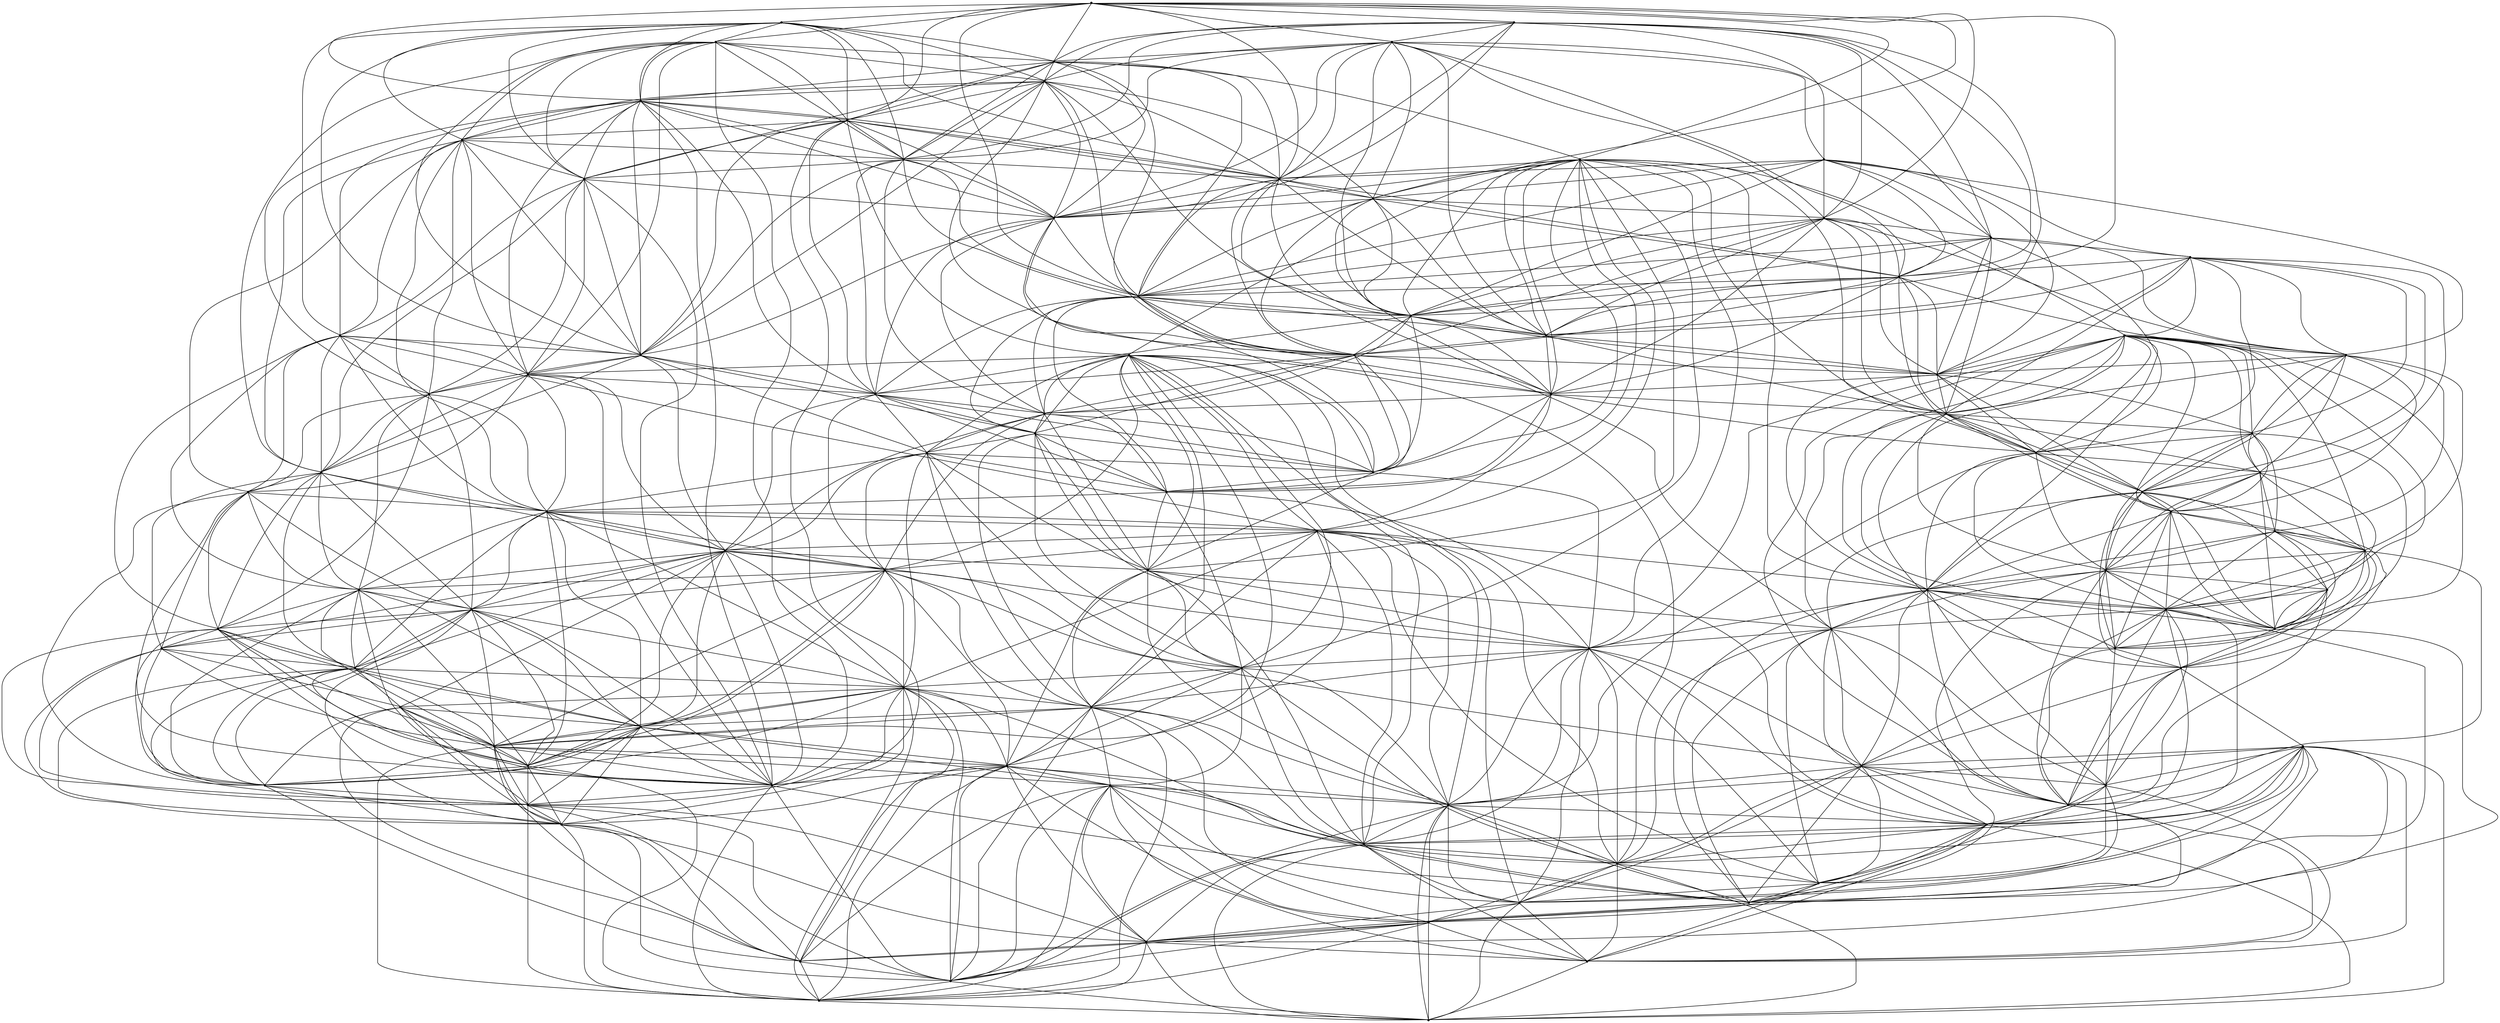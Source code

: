 graph {
  node [shape=point,comment="{\"directed\":false,\"doi\":\"10.4230/LIPIcs.GD.2024.16\",\"figure\":\"6 (2)\"}"]

  v0 [pos="1261.4594279920173,520.921500274477"]
  v1 [pos="1153.1833749880293,520.0634171418537"]
  v2 [pos="1175.8281871699605,625.3855555856426"]
  v3 [pos="1175.731394356835,529.740186446526"]
  v4 [pos="1178.3865191584089,566.1146839462951"]
  v5 [pos="1182.5978332748216,541.879303377179"]
  v6 [pos="1233.1824442489603,654.7321767469033"]
  v7 [pos="1174.9339029793082,435.67695576859796"]
  v8 [pos="1168.0328679441468,606.182702885035"]
  v9 [pos="1245.0452238833745,551.8986446971576"]
  v10 [pos="1212.6149253968163,574.6403909337616"]
  v11 [pos="1170.1600203839803,500.1420406207235"]
  v12 [pos="1216.1670054127949,628.571958540188"]
  v13 [pos="1107.1030004018248,533.3563939340097"]
  v14 [pos="1136.9045027495124,482.95240252528663"]
  v15 [pos="1252.909608151931,611.4155730735567"]
  v16 [pos="1151.9919712028152,661.1561650005231"]
  v17 [pos="1240.587794006912,688.3182219684079"]
  v18 [pos="1236.2784151613012,738.4111773157208"]
  v19 [pos="1165.7814493040194,646.0517146953582"]
  v20 [pos="1251.6463411086145,699.2993542492329"]
  v21 [pos="1127.5696563094111,696.919907715765"]
  v22 [pos="1176.3408965388296,750.1744060217095"]
  v23 [pos="1144.4150399666687,753.6718450376652"]
  v24 [pos="1192.8614328311426,752.794369836618"]
  v25 [pos="1143.6410790364853,725.369788768659"]
  v26 [pos="1136.9045027495124,725.9791447810376"]
  v27 [pos="1166.782065678342,716.9435853454008"]
  v28 [pos="1133.6331346107588,660.4348436357031"]
  v29 [pos="1115.0005816798766,574.4911037971731"]
  v30 [pos="1122.6699812145018,780.3225872046789"]
  v31 [pos="1132.379534129594,782.3800538741875"]
  v32 [pos="1149.39077564272,806.7480634752133"]
  v33 [pos="1199.5814742091716,628.571958540188"]
  v34 [pos="1117.8920284877415,620.9499855218314"]
  v35 [pos="966.0082852374582,729.5248414361205"]
  v36 [pos="926.2913703583266,611.6214469016121"]
  v37 [pos="976.0480911608036,486.44698041639276"]
  v38 [pos="1097.8953455689848,482.9524025252865"]
  v39 [pos="1103.368527621034,428.7721077986155"]
  v40 [pos="1112.5445117436661,429.7545544913611"]
  v41 [pos="1059.108598812704,762.6244954332203"]
  v42 [pos="1028.3216794877617,489.46349613543384"]
  v43 [pos="1084.666909647409,500.32305445286465"]
  v44 [pos="1052.385950006726,472.3940888642255"]
  v45 [pos="1086.5742749898952,477.91300795713914"]
  v46 [pos="1115.293631143006,811.699017495237"]
  v47 [pos="1086.559011997024,762.6244954332203"]
  v48 [pos="1089.444989565777,781.1516140249423"]
  v49 [pos="1091.7987974497494,611.2856780053921"]
  v50 [pos="1084.3655927298075,410.8501489028263"]
  v51 [pos="1094.108342654395,403.7905458687652"]
  v52 [pos="931.5738921910914,657.9586990298931"]
  v53 [pos="992.4249645327151,817.8231598646355"]
  v54 [pos="968.6661446585881,804.0605135333058"]
  v55 [pos="1081.8805231071417,770.6914051559409"]
  v56 [pos="973.8007426521085,750.7824268424915"]
  v57 [pos="1009.8950497690353,818.3302783490608"]
  v58 [pos="896.3024511773401,744.5035929895666"]
  v59 [pos="948.6984614262869,721.234001008517"]
  v60 [pos="1072.3922835886838,711.199400356008"]
  v61 [pos="973.3681639958138,701.5862195511145"]
  v62 [pos="1058.9718042390948,745.0231096816728"]
  v63 [pos="932.7597631413896,772.907823205974"]
  v64 [pos="1045.331521893208,776.8031493176586"]
  v65 [pos="923.3211919455672,716.9435853454008"]
  v66 [pos="891.8934177074402,694.5100140453576"]
  v67 [pos="1080.6657160661916,704.9025732068077"]
  v68 [pos="1054.3955774014503,411.19424685138574"]
  v69 [pos="1046.8242425960232,662.0405704817612"]
  v70 [pos="1041.7822400925888,653.2744018458374"]
  v71 [pos="1051.701786351269,623.6113402762285"]
  v72 [pos="1049.5525025717723,602.476656077279"]
  v73 [pos="1053.4626269621908,444.06723617985745"]
  v74 [pos="1024.3383563273644,440.40264389214224"]
  v75 [pos="1046.1718768423814,428.0355906818173"]
  v76 [pos="947.7531098053194,604.0546618025737"]
  v77 [pos="1022.534652144796,480.2938453151867"]
  v78 [pos="1029.4508229812216,649.8199432831755"]
  v79 [pos="1020.8457383877804,654.2264570346265"]
  v80 [pos="1009.2205526757299,517.3620066395645"]
  v81 [pos="989.586047858649,429.5430855747113"]
  v82 [pos="1021.8808872834743,563.1894063196753"]
  v83 [pos="951.0840672120748,439.61920432781335"]
  v84 [pos="999.9022411445727,593.1979010294399"]
  v85 [pos="981.9912462016823,580.4300995985368"]
  v86 [pos="975.900167321559,594.8754103189427"]
  v87 [pos="966.0082852374582,619.0734691039119"]
  v88 [pos="943.0690880805212,639.6318591776321"]
  v89 [pos="989.0539417696725,543.3508752580743"]
  v90 [pos="973.6528188128639,527.0732366035345"]
  v91 [pos="947.6300519252943,503.0576540034075"]
  v92 [pos="921.6073486335283,512.7896112273979"]
  v93 [pos="949.3384259982208,526.4210908795189"]
  v94 [pos="947.2582708572704,578.2675978567776"]
  v95 [pos="915.8313869603942,628.2030005957147"]
  v96 [pos="922.0661923567225,633.2037381881185"]
  v97 [pos="911.9877201847698,551.9111064853907"]
  v98 [pos="902.4327686683033,547.4410121817297"]
  v99 [pos="871.4074922713539,603.7424177106714"]

  v0 -- v1 [id="-1",pos="1261.4594279920173,520.921500274477 1153.1833749880293,520.0634171418537 1153.1833749880293,520.0634171418537 1153.1833749880293,520.0634171418537"]
  v99 -- v95 [id="-2",pos="871.4074922713539,603.7424177106714 915.8313869603942,628.2030005957147 915.8313869603942,628.2030005957147 915.8313869603942,628.2030005957147"]
  v95 -- v88 [id="-3",pos="915.8313869603942,628.2030005957147 943.0690880805212,639.6318591776321 943.0690880805212,639.6318591776321 943.0690880805212,639.6318591776321"]
  v99 -- v98 [id="-4",pos="871.4074922713539,603.7424177106714 902.4327686683033,547.4410121817297 902.4327686683033,547.4410121817297 902.4327686683033,547.4410121817297"]
  v98 -- v92 [id="-5",pos="902.4327686683033,547.4410121817297 921.6073486335283,512.7896112273979 921.6073486335283,512.7896112273979 921.6073486335283,512.7896112273979"]
  v99 -- v58 [id="-6",pos="871.4074922713539,603.7424177106714 896.3024511773401,744.5035929895666 896.3024511773401,744.5035929895666 896.3024511773401,744.5035929895666"]
  v99 -- v97 [id="-8",pos="871.4074922713539,603.7424177106714 911.9877201847698,551.9111064853907 911.9877201847698,551.9111064853907 911.9877201847698,551.9111064853907"]
  v99 -- v65 [id="-9",pos="871.4074922713539,603.7424177106714 923.3211919455672,716.9435853454008 923.3211919455672,716.9435853454008 923.3211919455672,716.9435853454008"]
  v99 -- v76 [id="-10",pos="871.4074922713539,603.7424177106714 947.7531098053194,604.0546618025737 947.7531098053194,604.0546618025737 947.7531098053194,604.0546618025737"]
  v99 -- v52 [id="-11",pos="871.4074922713539,603.7424177106714 931.5738921910914,657.9586990298931 931.5738921910914,657.9586990298931 931.5738921910914,657.9586990298931"]
  v99 -- v86 [id="-12",pos="871.4074922713539,603.7424177106714 975.900167321559,594.8754103189427 975.900167321559,594.8754103189427 975.900167321559,594.8754103189427"]
  v99 -- v93 [id="-13",pos="871.4074922713539,603.7424177106714 949.3384259982208,526.4210908795189 949.3384259982208,526.4210908795189 949.3384259982208,526.4210908795189"]
  v99 -- v94 [id="-14",pos="871.4074922713539,603.7424177106714 947.2582708572704,578.2675978567776 947.2582708572704,578.2675978567776 947.2582708572704,578.2675978567776"]
  v99 -- v36 [id="-15",pos="871.4074922713539,603.7424177106714 926.2913703583266,611.6214469016121 926.2913703583266,611.6214469016121 926.2913703583266,611.6214469016121"]
  v36 -- v87 [id="-16",pos="926.2913703583266,611.6214469016121 966.0082852374582,619.0734691039119 966.0082852374582,619.0734691039119 966.0082852374582,619.0734691039119"]
  v99 -- v85 [id="-18",pos="871.4074922713539,603.7424177106714 981.9912462016823,580.4300995985368 981.9912462016823,580.4300995985368 981.9912462016823,580.4300995985368"]
  v95 -- v96 [id="-20",pos="915.8313869603942,628.2030005957147 922.0661923567225,633.2037381881185 922.0661923567225,633.2037381881185 922.0661923567225,633.2037381881185"]
  v99 -- v66 [id="-21",pos="871.4074922713539,603.7424177106714 891.8934177074402,694.5100140453576 891.8934177074402,694.5100140453576 891.8934177074402,694.5100140453576"]
  v66 -- v63 [id="-22",pos="891.8934177074402,694.5100140453576 932.7597631413896,772.907823205974 932.7597631413896,772.907823205974 932.7597631413896,772.907823205974"]
  v66 -- v54 [id="-23",pos="891.8934177074402,694.5100140453576 968.6661446585881,804.0605135333058 968.6661446585881,804.0605135333058 968.6661446585881,804.0605135333058"]
  v66 -- v61 [id="-24",pos="891.8934177074402,694.5100140453576 973.3681639958138,701.5862195511145 973.3681639958138,701.5862195511145 973.3681639958138,701.5862195511145"]
  v66 -- v88 [id="-25",pos="891.8934177074402,694.5100140453576 943.0690880805212,639.6318591776321 943.0690880805212,639.6318591776321 943.0690880805212,639.6318591776321"]
  v61 -- v60 [id="-27",pos="973.3681639958138,701.5862195511145 1072.3922835886838,711.199400356008 1072.3922835886838,711.199400356008 1072.3922835886838,711.199400356008"]
  v60 -- v27 [id="-28",pos="1072.3922835886838,711.199400356008 1166.782065678342,716.9435853454008 1166.782065678342,716.9435853454008 1166.782065678342,716.9435853454008"]
  v66 -- v58 [id="-29",pos="891.8934177074402,694.5100140453576 896.3024511773401,744.5035929895666 896.3024511773401,744.5035929895666 896.3024511773401,744.5035929895666"]
  v66 -- v95 [id="-30",pos="891.8934177074402,694.5100140453576 915.8313869603942,628.2030005957147 915.8313869603942,628.2030005957147 915.8313869603942,628.2030005957147"]
  v88 -- v87 [id="-32",pos="943.0690880805212,639.6318591776321 966.0082852374582,619.0734691039119 966.0082852374582,619.0734691039119 966.0082852374582,619.0734691039119"]
  v66 -- v65 [id="-33",pos="891.8934177074402,694.5100140453576 923.3211919455672,716.9435853454008 923.3211919455672,716.9435853454008 923.3211919455672,716.9435853454008"]
  v66 -- v52 [id="-34",pos="891.8934177074402,694.5100140453576 931.5738921910914,657.9586990298931 931.5738921910914,657.9586990298931 931.5738921910914,657.9586990298931"]
  v66 -- v96 [id="-35",pos="891.8934177074402,694.5100140453576 922.0661923567225,633.2037381881185 922.0661923567225,633.2037381881185 922.0661923567225,633.2037381881185"]
  v96 -- v94 [id="-38",pos="922.0661923567225,633.2037381881185 947.2582708572704,578.2675978567776 947.2582708572704,578.2675978567776 947.2582708572704,578.2675978567776"]
  v66 -- v59 [id="-39",pos="891.8934177074402,694.5100140453576 948.6984614262869,721.234001008517 948.6984614262869,721.234001008517 948.6984614262869,721.234001008517"]
  v65 -- v56 [id="-41",pos="923.3211919455672,716.9435853454008 973.8007426521085,750.7824268424915 973.8007426521085,750.7824268424915 973.8007426521085,750.7824268424915"]
  v66 -- v76 [id="-42",pos="891.8934177074402,694.5100140453576 947.7531098053194,604.0546618025737 947.7531098053194,604.0546618025737 947.7531098053194,604.0546618025737"]
  v58 -- v63 [id="-43",pos="896.3024511773401,744.5035929895666 932.7597631413896,772.907823205974 932.7597631413896,772.907823205974 932.7597631413896,772.907823205974"]
  v63 -- v54 [id="-44",pos="932.7597631413896,772.907823205974 968.6661446585881,804.0605135333058 968.6661446585881,804.0605135333058 968.6661446585881,804.0605135333058"]
  v58 -- v27 [id="-46",pos="896.3024511773401,744.5035929895666 1166.782065678342,716.9435853454008 1166.782065678342,716.9435853454008 1166.782065678342,716.9435853454008"]
  v63 -- v53 [id="-48",pos="932.7597631413896,772.907823205974 992.4249645327151,817.8231598646355 992.4249645327151,817.8231598646355 992.4249645327151,817.8231598646355"]
  v58 -- v52 [id="-49",pos="896.3024511773401,744.5035929895666 931.5738921910914,657.9586990298931 931.5738921910914,657.9586990298931 931.5738921910914,657.9586990298931"]
  v58 -- v96 [id="-50",pos="896.3024511773401,744.5035929895666 922.0661923567225,633.2037381881185 922.0661923567225,633.2037381881185 922.0661923567225,633.2037381881185"]
  v58 -- v57 [id="-51",pos="896.3024511773401,744.5035929895666 1009.8950497690353,818.3302783490608 1009.8950497690353,818.3302783490608 1009.8950497690353,818.3302783490608"]
  v58 -- v65 [id="-52",pos="896.3024511773401,744.5035929895666 923.3211919455672,716.9435853454008 923.3211919455672,716.9435853454008 923.3211919455672,716.9435853454008"]
  v58 -- v61 [id="-53",pos="896.3024511773401,744.5035929895666 973.3681639958138,701.5862195511145 973.3681639958138,701.5862195511145 973.3681639958138,701.5862195511145"]
  v58 -- v88 [id="-56",pos="896.3024511773401,744.5035929895666 943.0690880805212,639.6318591776321 943.0690880805212,639.6318591776321 943.0690880805212,639.6318591776321"]
  v58 -- v95 [id="-57",pos="896.3024511773401,744.5035929895666 915.8313869603942,628.2030005957147 915.8313869603942,628.2030005957147 915.8313869603942,628.2030005957147"]
  v58 -- v56 [id="-58",pos="896.3024511773401,744.5035929895666 973.8007426521085,750.7824268424915 973.8007426521085,750.7824268424915 973.8007426521085,750.7824268424915"]
  v58 -- v59 [id="-59",pos="896.3024511773401,744.5035929895666 948.6984614262869,721.234001008517 948.6984614262869,721.234001008517 948.6984614262869,721.234001008517"]
  v98 -- v95 [id="-61",pos="902.4327686683033,547.4410121817297 915.8313869603942,628.2030005957147 915.8313869603942,628.2030005957147 915.8313869603942,628.2030005957147"]
  v98 -- v97 [id="-62",pos="902.4327686683033,547.4410121817297 911.9877201847698,551.9111064853907 911.9877201847698,551.9111064853907 911.9877201847698,551.9111064853907"]
  v97 -- v85 [id="-63",pos="911.9877201847698,551.9111064853907 981.9912462016823,580.4300995985368 981.9912462016823,580.4300995985368 981.9912462016823,580.4300995985368"]
  v98 -- v89 [id="-64",pos="902.4327686683033,547.4410121817297 989.0539417696725,543.3508752580743 989.0539417696725,543.3508752580743 989.0539417696725,543.3508752580743"]
  v98 -- v87 [id="-66",pos="902.4327686683033,547.4410121817297 966.0082852374582,619.0734691039119 966.0082852374582,619.0734691039119 966.0082852374582,619.0734691039119"]
  v98 -- v88 [id="-67",pos="902.4327686683033,547.4410121817297 943.0690880805212,639.6318591776321 943.0690880805212,639.6318591776321 943.0690880805212,639.6318591776321"]
  v97 -- v94 [id="-69",pos="911.9877201847698,551.9111064853907 947.2582708572704,578.2675978567776 947.2582708572704,578.2675978567776 947.2582708572704,578.2675978567776"]
  v94 -- v86 [id="-70",pos="947.2582708572704,578.2675978567776 975.900167321559,594.8754103189427 975.900167321559,594.8754103189427 975.900167321559,594.8754103189427"]
  v98 -- v96 [id="-72",pos="902.4327686683033,547.4410121817297 922.0661923567225,633.2037381881185 922.0661923567225,633.2037381881185 922.0661923567225,633.2037381881185"]
  v98 -- v93 [id="-73",pos="902.4327686683033,547.4410121817297 949.3384259982208,526.4210908795189 949.3384259982208,526.4210908795189 949.3384259982208,526.4210908795189"]
  v98 -- v76 [id="-74",pos="902.4327686683033,547.4410121817297 947.7531098053194,604.0546618025737 947.7531098053194,604.0546618025737 947.7531098053194,604.0546618025737"]
  v98 -- v91 [id="-77",pos="902.4327686683033,547.4410121817297 947.6300519252943,503.0576540034075 947.6300519252943,503.0576540034075 947.6300519252943,503.0576540034075"]
  v98 -- v90 [id="-78",pos="902.4327686683033,547.4410121817297 973.6528188128639,527.0732366035345 973.6528188128639,527.0732366035345 973.6528188128639,527.0732366035345"]
  v97 -- v93 [id="-81",pos="911.9877201847698,551.9111064853907 949.3384259982208,526.4210908795189 949.3384259982208,526.4210908795189 949.3384259982208,526.4210908795189"]
  v97 -- v91 [id="-83",pos="911.9877201847698,551.9111064853907 947.6300519252943,503.0576540034075 947.6300519252943,503.0576540034075 947.6300519252943,503.0576540034075"]
  v97 -- v88 [id="-84",pos="911.9877201847698,551.9111064853907 943.0690880805212,639.6318591776321 943.0690880805212,639.6318591776321 943.0690880805212,639.6318591776321"]
  v97 -- v95 [id="-85",pos="911.9877201847698,551.9111064853907 915.8313869603942,628.2030005957147 915.8313869603942,628.2030005957147 915.8313869603942,628.2030005957147"]
  v97 -- v90 [id="-86",pos="911.9877201847698,551.9111064853907 973.6528188128639,527.0732366035345 973.6528188128639,527.0732366035345 973.6528188128639,527.0732366035345"]
  v97 -- v89 [id="-87",pos="911.9877201847698,551.9111064853907 989.0539417696725,543.3508752580743 989.0539417696725,543.3508752580743 989.0539417696725,543.3508752580743"]
  v97 -- v96 [id="-88",pos="911.9877201847698,551.9111064853907 922.0661923567225,633.2037381881185 922.0661923567225,633.2037381881185 922.0661923567225,633.2037381881185"]
  v97 -- v87 [id="-89",pos="911.9877201847698,551.9111064853907 966.0082852374582,619.0734691039119 966.0082852374582,619.0734691039119 966.0082852374582,619.0734691039119"]
  v97 -- v92 [id="-90",pos="911.9877201847698,551.9111064853907 921.6073486335283,512.7896112273979 921.6073486335283,512.7896112273979 921.6073486335283,512.7896112273979"]
  v97 -- v76 [id="-93",pos="911.9877201847698,551.9111064853907 947.7531098053194,604.0546618025737 947.7531098053194,604.0546618025737 947.7531098053194,604.0546618025737"]
  v95 -- v76 [id="-97",pos="915.8313869603942,628.2030005957147 947.7531098053194,604.0546618025737 947.7531098053194,604.0546618025737 947.7531098053194,604.0546618025737"]
  v95 -- v59 [id="-98",pos="915.8313869603942,628.2030005957147 948.6984614262869,721.234001008517 948.6984614262869,721.234001008517 948.6984614262869,721.234001008517"]
  v95 -- v36 [id="-99",pos="915.8313869603942,628.2030005957147 926.2913703583266,611.6214469016121 926.2913703583266,611.6214469016121 926.2913703583266,611.6214469016121"]
  v36 -- v94 [id="-100",pos="926.2913703583266,611.6214469016121 947.2582708572704,578.2675978567776 947.2582708572704,578.2675978567776 947.2582708572704,578.2675978567776"]
  v95 -- v65 [id="-101",pos="915.8313869603942,628.2030005957147 923.3211919455672,716.9435853454008 923.3211919455672,716.9435853454008 923.3211919455672,716.9435853454008"]
  v76 -- v85 [id="-103",pos="947.7531098053194,604.0546618025737 981.9912462016823,580.4300995985368 981.9912462016823,580.4300995985368 981.9912462016823,580.4300995985368"]
  v95 -- v86 [id="-104",pos="915.8313869603942,628.2030005957147 975.900167321559,594.8754103189427 975.900167321559,594.8754103189427 975.900167321559,594.8754103189427"]
  v95 -- v84 [id="-106",pos="915.8313869603942,628.2030005957147 999.9022411445727,593.1979010294399 999.9022411445727,593.1979010294399 999.9022411445727,593.1979010294399"]
  v96 -- v88 [id="-108",pos="922.0661923567225,633.2037381881185 943.0690880805212,639.6318591776321 943.0690880805212,639.6318591776321 943.0690880805212,639.6318591776321"]
  v95 -- v52 [id="-109",pos="915.8313869603942,628.2030005957147 931.5738921910914,657.9586990298931 931.5738921910914,657.9586990298931 931.5738921910914,657.9586990298931"]
  v95 -- v87 [id="-110",pos="915.8313869603942,628.2030005957147 966.0082852374582,619.0734691039119 966.0082852374582,619.0734691039119 966.0082852374582,619.0734691039119"]
  v96 -- v61 [id="-112",pos="922.0661923567225,633.2037381881185 973.3681639958138,701.5862195511145 973.3681639958138,701.5862195511145 973.3681639958138,701.5862195511145"]
  v92 -- v94 [id="-116",pos="921.6073486335283,512.7896112273979 947.2582708572704,578.2675978567776 947.2582708572704,578.2675978567776 947.2582708572704,578.2675978567776"]
  v92 -- v81 [id="-118",pos="921.6073486335283,512.7896112273979 989.586047858649,429.5430855747113 989.586047858649,429.5430855747113 989.586047858649,429.5430855747113"]
  v92 -- v93 [id="-119",pos="921.6073486335283,512.7896112273979 949.3384259982208,526.4210908795189 949.3384259982208,526.4210908795189 949.3384259982208,526.4210908795189"]
  v93 -- v89 [id="-120",pos="949.3384259982208,526.4210908795189 989.0539417696725,543.3508752580743 989.0539417696725,543.3508752580743 989.0539417696725,543.3508752580743"]
  v92 -- v83 [id="-121",pos="921.6073486335283,512.7896112273979 951.0840672120748,439.61920432781335 951.0840672120748,439.61920432781335 951.0840672120748,439.61920432781335"]
  v92 -- v76 [id="-122",pos="921.6073486335283,512.7896112273979 947.7531098053194,604.0546618025737 947.7531098053194,604.0546618025737 947.7531098053194,604.0546618025737"]
  v92 -- v86 [id="-123",pos="921.6073486335283,512.7896112273979 975.900167321559,594.8754103189427 975.900167321559,594.8754103189427 975.900167321559,594.8754103189427"]
  v92 -- v85 [id="-124",pos="921.6073486335283,512.7896112273979 981.9912462016823,580.4300995985368 981.9912462016823,580.4300995985368 981.9912462016823,580.4300995985368"]
  v92 -- v91 [id="-126",pos="921.6073486335283,512.7896112273979 947.6300519252943,503.0576540034075 947.6300519252943,503.0576540034075 947.6300519252943,503.0576540034075"]
  v92 -- v80 [id="-127",pos="921.6073486335283,512.7896112273979 1009.2205526757299,517.3620066395645 1009.2205526757299,517.3620066395645 1009.2205526757299,517.3620066395645"]
  v91 -- v77 [id="-131",pos="947.6300519252943,503.0576540034075 1022.534652144796,480.2938453151867 1022.534652144796,480.2938453151867 1022.534652144796,480.2938453151867"]
  v92 -- v90 [id="-132",pos="921.6073486335283,512.7896112273979 973.6528188128639,527.0732366035345 973.6528188128639,527.0732366035345 973.6528188128639,527.0732366035345"]
  v96 -- v85 [id="-134",pos="922.0661923567225,633.2037381881185 981.9912462016823,580.4300995985368 981.9912462016823,580.4300995985368 981.9912462016823,580.4300995985368"]
  v96 -- v63 [id="-135",pos="922.0661923567225,633.2037381881185 932.7597631413896,772.907823205974 932.7597631413896,772.907823205974 932.7597631413896,772.907823205974"]
  v96 -- v86 [id="-137",pos="922.0661923567225,633.2037381881185 975.900167321559,594.8754103189427 975.900167321559,594.8754103189427 975.900167321559,594.8754103189427"]
  v96 -- v84 [id="-139",pos="922.0661923567225,633.2037381881185 999.9022411445727,593.1979010294399 999.9022411445727,593.1979010294399 999.9022411445727,593.1979010294399"]
  v96 -- v65 [id="-141",pos="922.0661923567225,633.2037381881185 923.3211919455672,716.9435853454008 923.3211919455672,716.9435853454008 923.3211919455672,716.9435853454008"]
  v96 -- v76 [id="-142",pos="922.0661923567225,633.2037381881185 947.7531098053194,604.0546618025737 947.7531098053194,604.0546618025737 947.7531098053194,604.0546618025737"]
  v96 -- v52 [id="-143",pos="922.0661923567225,633.2037381881185 931.5738921910914,657.9586990298931 931.5738921910914,657.9586990298931 931.5738921910914,657.9586990298931"]
  v52 -- v59 [id="-145",pos="931.5738921910914,657.9586990298931 948.6984614262869,721.234001008517 948.6984614262869,721.234001008517 948.6984614262869,721.234001008517"]
  v96 -- v87 [id="-149",pos="922.0661923567225,633.2037381881185 966.0082852374582,619.0734691039119 966.0082852374582,619.0734691039119 966.0082852374582,619.0734691039119"]
  v65 -- v54 [id="-154",pos="923.3211919455672,716.9435853454008 968.6661446585881,804.0605135333058 968.6661446585881,804.0605135333058 968.6661446585881,804.0605135333058"]
  v65 -- v59 [id="-155",pos="923.3211919455672,716.9435853454008 948.6984614262869,721.234001008517 948.6984614262869,721.234001008517 948.6984614262869,721.234001008517"]
  v65 -- v87 [id="-156",pos="923.3211919455672,716.9435853454008 966.0082852374582,619.0734691039119 966.0082852374582,619.0734691039119 966.0082852374582,619.0734691039119"]
  v65 -- v63 [id="-158",pos="923.3211919455672,716.9435853454008 932.7597631413896,772.907823205974 932.7597631413896,772.907823205974 932.7597631413896,772.907823205974"]
  v65 -- v79 [id="-159",pos="923.3211919455672,716.9435853454008 1020.8457383877804,654.2264570346265 1020.8457383877804,654.2264570346265 1020.8457383877804,654.2264570346265"]
  v65 -- v76 [id="-160",pos="923.3211919455672,716.9435853454008 947.7531098053194,604.0546618025737 947.7531098053194,604.0546618025737 947.7531098053194,604.0546618025737"]
  v65 -- v52 [id="-161",pos="923.3211919455672,716.9435853454008 931.5738921910914,657.9586990298931 931.5738921910914,657.9586990298931 931.5738921910914,657.9586990298931"]
  v65 -- v53 [id="-163",pos="923.3211919455672,716.9435853454008 992.4249645327151,817.8231598646355 992.4249645327151,817.8231598646355 992.4249645327151,817.8231598646355"]
  v65 -- v61 [id="-164",pos="923.3211919455672,716.9435853454008 973.3681639958138,701.5862195511145 973.3681639958138,701.5862195511145 973.3681639958138,701.5862195511145"]
  v65 -- v88 [id="-166",pos="923.3211919455672,716.9435853454008 943.0690880805212,639.6318591776321 943.0690880805212,639.6318591776321 943.0690880805212,639.6318591776321"]
  v65 -- v27 [id="-167",pos="923.3211919455672,716.9435853454008 1166.782065678342,716.9435853454008 1166.782065678342,716.9435853454008 1166.782065678342,716.9435853454008"]
  v36 -- v41 [id="-171",pos="926.2913703583266,611.6214469016121 1059.108598812704,762.6244954332203 1059.108598812704,762.6244954332203 1059.108598812704,762.6244954332203"]
  v36 -- v49 [id="-172",pos="926.2913703583266,611.6214469016121 1091.7987974497494,611.2856780053921 1091.7987974497494,611.2856780053921 1091.7987974497494,611.2856780053921"]
  v36 -- v72 [id="-173",pos="926.2913703583266,611.6214469016121 1049.5525025717723,602.476656077279 1049.5525025717723,602.476656077279 1049.5525025717723,602.476656077279"]
  v36 -- v42 [id="-174",pos="926.2913703583266,611.6214469016121 1028.3216794877617,489.46349613543384 1028.3216794877617,489.46349613543384 1028.3216794877617,489.46349613543384"]
  v36 -- v82 [id="-175",pos="926.2913703583266,611.6214469016121 1021.8808872834743,563.1894063196753 1021.8808872834743,563.1894063196753 1021.8808872834743,563.1894063196753"]
  v36 -- v76 [id="-176",pos="926.2913703583266,611.6214469016121 947.7531098053194,604.0546618025737 947.7531098053194,604.0546618025737 947.7531098053194,604.0546618025737"]
  v76 -- v84 [id="-177",pos="947.7531098053194,604.0546618025737 999.9022411445727,593.1979010294399 999.9022411445727,593.1979010294399 999.9022411445727,593.1979010294399"]
  v36 -- v77 [id="-178",pos="926.2913703583266,611.6214469016121 1022.534652144796,480.2938453151867 1022.534652144796,480.2938453151867 1022.534652144796,480.2938453151867"]
  v36 -- v29 [id="-179",pos="926.2913703583266,611.6214469016121 1115.0005816798766,574.4911037971731 1115.0005816798766,574.4911037971731 1115.0005816798766,574.4911037971731"]
  v36 -- v71 [id="-180",pos="926.2913703583266,611.6214469016121 1051.701786351269,623.6113402762285 1051.701786351269,623.6113402762285 1051.701786351269,623.6113402762285"]
  v36 -- v89 [id="-181",pos="926.2913703583266,611.6214469016121 989.0539417696725,543.3508752580743 989.0539417696725,543.3508752580743 989.0539417696725,543.3508752580743"]
  v76 -- v13 [id="-183",pos="947.7531098053194,604.0546618025737 1107.1030004018248,533.3563939340097 1107.1030004018248,533.3563939340097 1107.1030004018248,533.3563939340097"]
  v36 -- v37 [id="-184",pos="926.2913703583266,611.6214469016121 976.0480911608036,486.44698041639276 976.0480911608036,486.44698041639276 976.0480911608036,486.44698041639276"]
  v36 -- v85 [id="-185",pos="926.2913703583266,611.6214469016121 981.9912462016823,580.4300995985368 981.9912462016823,580.4300995985368 981.9912462016823,580.4300995985368"]
  v36 -- v34 [id="-186",pos="926.2913703583266,611.6214469016121 1117.8920284877415,620.9499855218314 1117.8920284877415,620.9499855218314 1117.8920284877415,620.9499855218314"]
  v34 -- v2 [id="-187",pos="1117.8920284877415,620.9499855218314 1175.8281871699605,625.3855555856426 1175.8281871699605,625.3855555856426 1175.8281871699605,625.3855555856426"]
  v2 -- v33 [id="-188",pos="1175.8281871699605,625.3855555856426 1199.5814742091716,628.571958540188 1199.5814742091716,628.571958540188 1199.5814742091716,628.571958540188"]
  v36 -- v43 [id="-189",pos="926.2913703583266,611.6214469016121 1084.666909647409,500.32305445286465 1084.666909647409,500.32305445286465 1084.666909647409,500.32305445286465"]
  v89 -- v80 [id="-191",pos="989.0539417696725,543.3508752580743 1009.2205526757299,517.3620066395645 1009.2205526757299,517.3620066395645 1009.2205526757299,517.3620066395645"]
  v36 -- v35 [id="-192",pos="926.2913703583266,611.6214469016121 966.0082852374582,729.5248414361205 966.0082852374582,729.5248414361205 966.0082852374582,729.5248414361205"]
  v52 -- v35 [id="-193",pos="931.5738921910914,657.9586990298931 966.0082852374582,729.5248414361205 966.0082852374582,729.5248414361205 966.0082852374582,729.5248414361205"]
  v35 -- v56 [id="-194",pos="966.0082852374582,729.5248414361205 973.8007426521085,750.7824268424915 973.8007426521085,750.7824268424915 973.8007426521085,750.7824268424915"]
  v52 -- v88 [id="-195",pos="931.5738921910914,657.9586990298931 943.0690880805212,639.6318591776321 943.0690880805212,639.6318591776321 943.0690880805212,639.6318591776321"]
  v88 -- v86 [id="-196",pos="943.0690880805212,639.6318591776321 975.900167321559,594.8754103189427 975.900167321559,594.8754103189427 975.900167321559,594.8754103189427"]
  v52 -- v63 [id="-197",pos="931.5738921910914,657.9586990298931 932.7597631413896,772.907823205974 932.7597631413896,772.907823205974 932.7597631413896,772.907823205974"]
  v52 -- v79 [id="-199",pos="931.5738921910914,657.9586990298931 1020.8457383877804,654.2264570346265 1020.8457383877804,654.2264570346265 1020.8457383877804,654.2264570346265"]
  v52 -- v94 [id="-200",pos="931.5738921910914,657.9586990298931 947.2582708572704,578.2675978567776 947.2582708572704,578.2675978567776 947.2582708572704,578.2675978567776"]
  v88 -- v85 [id="-203",pos="943.0690880805212,639.6318591776321 981.9912462016823,580.4300995985368 981.9912462016823,580.4300995985368 981.9912462016823,580.4300995985368"]
  v52 -- v76 [id="-204",pos="931.5738921910914,657.9586990298931 947.7531098053194,604.0546618025737 947.7531098053194,604.0546618025737 947.7531098053194,604.0546618025737"]
  v52 -- v61 [id="-205",pos="931.5738921910914,657.9586990298931 973.3681639958138,701.5862195511145 973.3681639958138,701.5862195511145 973.3681639958138,701.5862195511145"]
  v52 -- v87 [id="-209",pos="931.5738921910914,657.9586990298931 966.0082852374582,619.0734691039119 966.0082852374582,619.0734691039119 966.0082852374582,619.0734691039119"]
  v52 -- v27 [id="-210",pos="931.5738921910914,657.9586990298931 1166.782065678342,716.9435853454008 1166.782065678342,716.9435853454008 1166.782065678342,716.9435853454008"]
  v63 -- v59 [id="-214",pos="932.7597631413896,772.907823205974 948.6984614262869,721.234001008517 948.6984614262869,721.234001008517 948.6984614262869,721.234001008517"]
  v63 -- v61 [id="-215",pos="932.7597631413896,772.907823205974 973.3681639958138,701.5862195511145 973.3681639958138,701.5862195511145 973.3681639958138,701.5862195511145"]
  v63 -- v64 [id="-216",pos="932.7597631413896,772.907823205974 1045.331521893208,776.8031493176586 1045.331521893208,776.8031493176586 1045.331521893208,776.8031493176586"]
  v63 -- v57 [id="-221",pos="932.7597631413896,772.907823205974 1009.8950497690353,818.3302783490608 1009.8950497690353,818.3302783490608 1009.8950497690353,818.3302783490608"]
  v63 -- v62 [id="-225",pos="932.7597631413896,772.907823205974 1058.9718042390948,745.0231096816728 1058.9718042390948,745.0231096816728 1058.9718042390948,745.0231096816728"]
  v63 -- v56 [id="-226",pos="932.7597631413896,772.907823205974 973.8007426521085,750.7824268424915 973.8007426521085,750.7824268424915 973.8007426521085,750.7824268424915"]
  v63 -- v88 [id="-227",pos="932.7597631413896,772.907823205974 943.0690880805212,639.6318591776321 943.0690880805212,639.6318591776321 943.0690880805212,639.6318591776321"]
  v62 -- v26 [id="-229",pos="1058.9718042390948,745.0231096816728 1136.9045027495124,725.9791447810376 1136.9045027495124,725.9791447810376 1136.9045027495124,725.9791447810376"]
  v26 -- v27 [id="-230",pos="1136.9045027495124,725.9791447810376 1166.782065678342,716.9435853454008 1166.782065678342,716.9435853454008 1166.782065678342,716.9435853454008"]
  v88 -- v78 [id="-232",pos="943.0690880805212,639.6318591776321 1029.4508229812216,649.8199432831755 1029.4508229812216,649.8199432831755 1029.4508229812216,649.8199432831755"]
  v88 -- v59 [id="-235",pos="943.0690880805212,639.6318591776321 948.6984614262869,721.234001008517 948.6984614262869,721.234001008517 948.6984614262869,721.234001008517"]
  v88 -- v76 [id="-236",pos="943.0690880805212,639.6318591776321 947.7531098053194,604.0546618025737 947.7531098053194,604.0546618025737 947.7531098053194,604.0546618025737"]
  v76 -- v94 [id="-237",pos="947.7531098053194,604.0546618025737 947.2582708572704,578.2675978567776 947.2582708572704,578.2675978567776 947.2582708572704,578.2675978567776"]
  v87 -- v84 [id="-240",pos="966.0082852374582,619.0734691039119 999.9022411445727,593.1979010294399 999.9022411445727,593.1979010294399 999.9022411445727,593.1979010294399"]
  v88 -- v61 [id="-248",pos="943.0690880805212,639.6318591776321 973.3681639958138,701.5862195511145 973.3681639958138,701.5862195511145 973.3681639958138,701.5862195511145"]
  v88 -- v79 [id="-250",pos="943.0690880805212,639.6318591776321 1020.8457383877804,654.2264570346265 1020.8457383877804,654.2264570346265 1020.8457383877804,654.2264570346265"]
  v94 -- v90 [id="-255",pos="947.2582708572704,578.2675978567776 973.6528188128639,527.0732366035345 973.6528188128639,527.0732366035345 973.6528188128639,527.0732366035345"]
  v94 -- v85 [id="-262",pos="947.2582708572704,578.2675978567776 981.9912462016823,580.4300995985368 981.9912462016823,580.4300995985368 981.9912462016823,580.4300995985368"]
  v94 -- v93 [id="-263",pos="947.2582708572704,578.2675978567776 949.3384259982208,526.4210908795189 949.3384259982208,526.4210908795189 949.3384259982208,526.4210908795189"]
  v93 -- v91 [id="-264",pos="949.3384259982208,526.4210908795189 947.6300519252943,503.0576540034075 947.6300519252943,503.0576540034075 947.6300519252943,503.0576540034075"]
  v94 -- v84 [id="-266",pos="947.2582708572704,578.2675978567776 999.9022411445727,593.1979010294399 999.9022411445727,593.1979010294399 999.9022411445727,593.1979010294399"]
  v94 -- v82 [id="-270",pos="947.2582708572704,578.2675978567776 1021.8808872834743,563.1894063196753 1021.8808872834743,563.1894063196753 1021.8808872834743,563.1894063196753"]
  v94 -- v89 [id="-274",pos="947.2582708572704,578.2675978567776 989.0539417696725,543.3508752580743 989.0539417696725,543.3508752580743 989.0539417696725,543.3508752580743"]
  v94 -- v87 [id="-275",pos="947.2582708572704,578.2675978567776 966.0082852374582,619.0734691039119 966.0082852374582,619.0734691039119 966.0082852374582,619.0734691039119"]
  v91 -- v81 [id="-279",pos="947.6300519252943,503.0576540034075 989.586047858649,429.5430855747113 989.586047858649,429.5430855747113 989.586047858649,429.5430855747113"]
  v91 -- v90 [id="-280",pos="947.6300519252943,503.0576540034075 973.6528188128639,527.0732366035345 973.6528188128639,527.0732366035345 973.6528188128639,527.0732366035345"]
  v90 -- v82 [id="-281",pos="973.6528188128639,527.0732366035345 1021.8808872834743,563.1894063196753 1021.8808872834743,563.1894063196753 1021.8808872834743,563.1894063196753"]
  v91 -- v42 [id="-282",pos="947.6300519252943,503.0576540034075 1028.3216794877617,489.46349613543384 1028.3216794877617,489.46349613543384 1028.3216794877617,489.46349613543384"]
  v91 -- v86 [id="-283",pos="947.6300519252943,503.0576540034075 975.900167321559,594.8754103189427 975.900167321559,594.8754103189427 975.900167321559,594.8754103189427"]
  v91 -- v80 [id="-285",pos="947.6300519252943,503.0576540034075 1009.2205526757299,517.3620066395645 1009.2205526757299,517.3620066395645 1009.2205526757299,517.3620066395645"]
  v91 -- v85 [id="-290",pos="947.6300519252943,503.0576540034075 981.9912462016823,580.4300995985368 981.9912462016823,580.4300995985368 981.9912462016823,580.4300995985368"]
  v90 -- v89 [id="-293",pos="973.6528188128639,527.0732366035345 989.0539417696725,543.3508752580743 989.0539417696725,543.3508752580743 989.0539417696725,543.3508752580743"]
  v91 -- v83 [id="-294",pos="947.6300519252943,503.0576540034075 951.0840672120748,439.61920432781335 951.0840672120748,439.61920432781335 951.0840672120748,439.61920432781335"]
  v76 -- v89 [id="-302",pos="947.7531098053194,604.0546618025737 989.0539417696725,543.3508752580743 989.0539417696725,543.3508752580743 989.0539417696725,543.3508752580743"]
  v76 -- v90 [id="-308",pos="947.7531098053194,604.0546618025737 973.6528188128639,527.0732366035345 973.6528188128639,527.0732366035345 973.6528188128639,527.0732366035345"]
  v76 -- v86 [id="-310",pos="947.7531098053194,604.0546618025737 975.900167321559,594.8754103189427 975.900167321559,594.8754103189427 975.900167321559,594.8754103189427"]
  v76 -- v87 [id="-313",pos="947.7531098053194,604.0546618025737 966.0082852374582,619.0734691039119 966.0082852374582,619.0734691039119 966.0082852374582,619.0734691039119"]
  v87 -- v79 [id="-314",pos="966.0082852374582,619.0734691039119 1020.8457383877804,654.2264570346265 1020.8457383877804,654.2264570346265 1020.8457383877804,654.2264570346265"]
  v59 -- v61 [id="-319",pos="948.6984614262869,721.234001008517 973.3681639958138,701.5862195511145 973.3681639958138,701.5862195511145 973.3681639958138,701.5862195511145"]
  v61 -- v79 [id="-320",pos="973.3681639958138,701.5862195511145 1020.8457383877804,654.2264570346265 1020.8457383877804,654.2264570346265 1020.8457383877804,654.2264570346265"]
  v59 -- v56 [id="-322",pos="948.6984614262869,721.234001008517 973.8007426521085,750.7824268424915 973.8007426521085,750.7824268424915 973.8007426521085,750.7824268424915"]
  v59 -- v87 [id="-325",pos="948.6984614262869,721.234001008517 966.0082852374582,619.0734691039119 966.0082852374582,619.0734691039119 966.0082852374582,619.0734691039119"]
  v59 -- v54 [id="-328",pos="948.6984614262869,721.234001008517 968.6661446585881,804.0605135333058 968.6661446585881,804.0605135333058 968.6661446585881,804.0605135333058"]
  v59 -- v53 [id="-329",pos="948.6984614262869,721.234001008517 992.4249645327151,817.8231598646355 992.4249645327151,817.8231598646355 992.4249645327151,817.8231598646355"]
  v59 -- v57 [id="-330",pos="948.6984614262869,721.234001008517 1009.8950497690353,818.3302783490608 1009.8950497690353,818.3302783490608 1009.8950497690353,818.3302783490608"]
  v59 -- v27 [id="-333",pos="948.6984614262869,721.234001008517 1166.782065678342,716.9435853454008 1166.782065678342,716.9435853454008 1166.782065678342,716.9435853454008"]
  v93 -- v84 [id="-336",pos="949.3384259982208,526.4210908795189 999.9022411445727,593.1979010294399 999.9022411445727,593.1979010294399 999.9022411445727,593.1979010294399"]
  v93 -- v86 [id="-337",pos="949.3384259982208,526.4210908795189 975.900167321559,594.8754103189427 975.900167321559,594.8754103189427 975.900167321559,594.8754103189427"]
  v93 -- v77 [id="-338",pos="949.3384259982208,526.4210908795189 1022.534652144796,480.2938453151867 1022.534652144796,480.2938453151867 1022.534652144796,480.2938453151867"]
  v93 -- v82 [id="-342",pos="949.3384259982208,526.4210908795189 1021.8808872834743,563.1894063196753 1021.8808872834743,563.1894063196753 1021.8808872834743,563.1894063196753"]
  v93 -- v85 [id="-343",pos="949.3384259982208,526.4210908795189 981.9912462016823,580.4300995985368 981.9912462016823,580.4300995985368 981.9912462016823,580.4300995985368"]
  v93 -- v80 [id="-346",pos="949.3384259982208,526.4210908795189 1009.2205526757299,517.3620066395645 1009.2205526757299,517.3620066395645 1009.2205526757299,517.3620066395645"]
  v93 -- v90 [id="-351",pos="949.3384259982208,526.4210908795189 973.6528188128639,527.0732366035345 973.6528188128639,527.0732366035345 973.6528188128639,527.0732366035345"]
  v93 -- v81 [id="-353",pos="949.3384259982208,526.4210908795189 989.586047858649,429.5430855747113 989.586047858649,429.5430855747113 989.586047858649,429.5430855747113"]
  v83 -- v42 [id="-355",pos="951.0840672120748,439.61920432781335 1028.3216794877617,489.46349613543384 1028.3216794877617,489.46349613543384 1028.3216794877617,489.46349613543384"]
  v83 -- v89 [id="-356",pos="951.0840672120748,439.61920432781335 989.0539417696725,543.3508752580743 989.0539417696725,543.3508752580743 989.0539417696725,543.3508752580743"]
  v83 -- v77 [id="-357",pos="951.0840672120748,439.61920432781335 1022.534652144796,480.2938453151867 1022.534652144796,480.2938453151867 1022.534652144796,480.2938453151867"]
  v83 -- v74 [id="-358",pos="951.0840672120748,439.61920432781335 1024.3383563273644,440.40264389214224 1024.3383563273644,440.40264389214224 1024.3383563273644,440.40264389214224"]
  v83 -- v80 [id="-361",pos="951.0840672120748,439.61920432781335 1009.2205526757299,517.3620066395645 1009.2205526757299,517.3620066395645 1009.2205526757299,517.3620066395645"]
  v83 -- v37 [id="-362",pos="951.0840672120748,439.61920432781335 976.0480911608036,486.44698041639276 976.0480911608036,486.44698041639276 976.0480911608036,486.44698041639276"]
  v83 -- v81 [id="-365",pos="951.0840672120748,439.61920432781335 989.586047858649,429.5430855747113 989.586047858649,429.5430855747113 989.586047858649,429.5430855747113"]
  v81 -- v68 [id="-366",pos="989.586047858649,429.5430855747113 1054.3955774014503,411.19424685138574 1054.3955774014503,411.19424685138574 1054.3955774014503,411.19424685138574"]
  v83 -- v75 [id="-367",pos="951.0840672120748,439.61920432781335 1046.1718768423814,428.0355906818173 1046.1718768423814,428.0355906818173 1046.1718768423814,428.0355906818173"]
  v83 -- v44 [id="-368",pos="951.0840672120748,439.61920432781335 1052.385950006726,472.3940888642255 1052.385950006726,472.3940888642255 1052.385950006726,472.3940888642255"]
  v74 -- v73 [id="-371",pos="1024.3383563273644,440.40264389214224 1053.4626269621908,444.06723617985745 1053.4626269621908,444.06723617985745 1053.4626269621908,444.06723617985745"]
  v83 -- v90 [id="-372",pos="951.0840672120748,439.61920432781335 973.6528188128639,527.0732366035345 973.6528188128639,527.0732366035345 973.6528188128639,527.0732366035345"]
  v35 -- v10 [id="-374",pos="966.0082852374582,729.5248414361205 1212.6149253968163,574.6403909337616 1212.6149253968163,574.6403909337616 1212.6149253968163,574.6403909337616"]
  v35 -- v28 [id="-375",pos="966.0082852374582,729.5248414361205 1133.6331346107588,660.4348436357031 1133.6331346107588,660.4348436357031 1133.6331346107588,660.4348436357031"]
  v28 -- v12 [id="-376",pos="1133.6331346107588,660.4348436357031 1216.1670054127949,628.571958540188 1216.1670054127949,628.571958540188 1216.1670054127949,628.571958540188"]
  v35 -- v41 [id="-380",pos="966.0082852374582,729.5248414361205 1059.108598812704,762.6244954332203 1059.108598812704,762.6244954332203 1059.108598812704,762.6244954332203"]
  v28 -- v19 [id="-382",pos="1133.6331346107588,660.4348436357031 1165.7814493040194,646.0517146953582 1165.7814493040194,646.0517146953582 1165.7814493040194,646.0517146953582"]
  v35 -- v34 [id="-383",pos="966.0082852374582,729.5248414361205 1117.8920284877415,620.9499855218314 1117.8920284877415,620.9499855218314 1117.8920284877415,620.9499855218314"]
  v35 -- v67 [id="-384",pos="966.0082852374582,729.5248414361205 1080.6657160661916,704.9025732068077 1080.6657160661916,704.9025732068077 1080.6657160661916,704.9025732068077"]
  v67 -- v21 [id="-385",pos="1080.6657160661916,704.9025732068077 1127.5696563094111,696.919907715765 1127.5696563094111,696.919907715765 1127.5696563094111,696.919907715765"]
  v35 -- v72 [id="-386",pos="966.0082852374582,729.5248414361205 1049.5525025717723,602.476656077279 1049.5525025717723,602.476656077279 1049.5525025717723,602.476656077279"]
  v35 -- v78 [id="-387",pos="966.0082852374582,729.5248414361205 1029.4508229812216,649.8199432831755 1029.4508229812216,649.8199432831755 1029.4508229812216,649.8199432831755"]
  v78 -- v71 [id="-388",pos="1029.4508229812216,649.8199432831755 1051.701786351269,623.6113402762285 1051.701786351269,623.6113402762285 1051.701786351269,623.6113402762285"]
  v35 -- v69 [id="-389",pos="966.0082852374582,729.5248414361205 1046.8242425960232,662.0405704817612 1046.8242425960232,662.0405704817612 1046.8242425960232,662.0405704817612"]
  v35 -- v4 [id="-390",pos="966.0082852374582,729.5248414361205 1178.3865191584089,566.1146839462951 1178.3865191584089,566.1146839462951 1178.3865191584089,566.1146839462951"]
  v35 -- v8 [id="-392",pos="966.0082852374582,729.5248414361205 1168.0328679441468,606.182702885035 1168.0328679441468,606.182702885035 1168.0328679441468,606.182702885035"]
  v35 -- v16 [id="-393",pos="966.0082852374582,729.5248414361205 1151.9919712028152,661.1561650005231 1151.9919712028152,661.1561650005231 1151.9919712028152,661.1561650005231"]
  v35 -- v70 [id="-394",pos="966.0082852374582,729.5248414361205 1041.7822400925888,653.2744018458374 1041.7822400925888,653.2744018458374 1041.7822400925888,653.2744018458374"]
  v70 -- v29 [id="-395",pos="1041.7822400925888,653.2744018458374 1115.0005816798766,574.4911037971731 1115.0005816798766,574.4911037971731 1115.0005816798766,574.4911037971731"]
  v35 -- v2 [id="-397",pos="966.0082852374582,729.5248414361205 1175.8281871699605,625.3855555856426 1175.8281871699605,625.3855555856426 1175.8281871699605,625.3855555856426"]
  v35 -- v49 [id="-399",pos="966.0082852374582,729.5248414361205 1091.7987974497494,611.2856780053921 1091.7987974497494,611.2856780053921 1091.7987974497494,611.2856780053921"]
  v87 -- v82 [id="-400",pos="966.0082852374582,619.0734691039119 1021.8808872834743,563.1894063196753 1021.8808872834743,563.1894063196753 1021.8808872834743,563.1894063196753"]
  v87 -- v86 [id="-402",pos="966.0082852374582,619.0734691039119 975.900167321559,594.8754103189427 975.900167321559,594.8754103189427 975.900167321559,594.8754103189427"]
  v86 -- v85 [id="-403",pos="975.900167321559,594.8754103189427 981.9912462016823,580.4300995985368 981.9912462016823,580.4300995985368 981.9912462016823,580.4300995985368"]
  v87 -- v78 [id="-406",pos="966.0082852374582,619.0734691039119 1029.4508229812216,649.8199432831755 1029.4508229812216,649.8199432831755 1029.4508229812216,649.8199432831755"]
  v87 -- v61 [id="-407",pos="966.0082852374582,619.0734691039119 973.3681639958138,701.5862195511145 973.3681639958138,701.5862195511145 973.3681639958138,701.5862195511145"]
  v78 -- v70 [id="-412",pos="1029.4508229812216,649.8199432831755 1041.7822400925888,653.2744018458374 1041.7822400925888,653.2744018458374 1041.7822400925888,653.2744018458374"]
  v86 -- v89 [id="-414",pos="975.900167321559,594.8754103189427 989.0539417696725,543.3508752580743 989.0539417696725,543.3508752580743 989.0539417696725,543.3508752580743"]
  v54 -- v55 [id="-423",pos="968.6661446585881,804.0605135333058 1081.8805231071417,770.6914051559409 1081.8805231071417,770.6914051559409 1081.8805231071417,770.6914051559409"]
  v54 -- v56 [id="-424",pos="968.6661446585881,804.0605135333058 973.8007426521085,750.7824268424915 973.8007426521085,750.7824268424915 973.8007426521085,750.7824268424915"]
  v54 -- v57 [id="-425",pos="968.6661446585881,804.0605135333058 1009.8950497690353,818.3302783490608 1009.8950497690353,818.3302783490608 1009.8950497690353,818.3302783490608"]
  v54 -- v64 [id="-426",pos="968.6661446585881,804.0605135333058 1045.331521893208,776.8031493176586 1045.331521893208,776.8031493176586 1045.331521893208,776.8031493176586"]
  v64 -- v47 [id="-428",pos="1045.331521893208,776.8031493176586 1086.559011997024,762.6244954332203 1086.559011997024,762.6244954332203 1086.559011997024,762.6244954332203"]
  v54 -- v53 [id="-429",pos="968.6661446585881,804.0605135333058 992.4249645327151,817.8231598646355 992.4249645327151,817.8231598646355 992.4249645327151,817.8231598646355"]
  v54 -- v61 [id="-430",pos="968.6661446585881,804.0605135333058 973.3681639958138,701.5862195511145 973.3681639958138,701.5862195511145 973.3681639958138,701.5862195511145"]
  v54 -- v62 [id="-431",pos="968.6661446585881,804.0605135333058 1058.9718042390948,745.0231096816728 1058.9718042390948,745.0231096816728 1058.9718042390948,745.0231096816728"]
  v54 -- v48 [id="-435",pos="968.6661446585881,804.0605135333058 1089.444989565777,781.1516140249423 1089.444989565777,781.1516140249423 1089.444989565777,781.1516140249423"]
  v54 -- v41 [id="-438",pos="968.6661446585881,804.0605135333058 1059.108598812704,762.6244954332203 1059.108598812704,762.6244954332203 1059.108598812704,762.6244954332203"]
  v41 -- v25 [id="-439",pos="1059.108598812704,762.6244954332203 1143.6410790364853,725.369788768659 1143.6410790364853,725.369788768659 1143.6410790364853,725.369788768659"]
  v25 -- v27 [id="-440",pos="1143.6410790364853,725.369788768659 1166.782065678342,716.9435853454008 1166.782065678342,716.9435853454008 1166.782065678342,716.9435853454008"]
  v61 -- v70 [id="-443",pos="973.3681639958138,701.5862195511145 1041.7822400925888,653.2744018458374 1041.7822400925888,653.2744018458374 1041.7822400925888,653.2744018458374"]
  v79 -- v78 [id="-446",pos="1020.8457383877804,654.2264570346265 1029.4508229812216,649.8199432831755 1029.4508229812216,649.8199432831755 1029.4508229812216,649.8199432831755"]
  v61 -- v56 [id="-448",pos="973.3681639958138,701.5862195511145 973.8007426521085,750.7824268424915 973.8007426521085,750.7824268424915 973.8007426521085,750.7824268424915"]
  v61 -- v53 [id="-450",pos="973.3681639958138,701.5862195511145 992.4249645327151,817.8231598646355 992.4249645327151,817.8231598646355 992.4249645327151,817.8231598646355"]
  v61 -- v69 [id="-452",pos="973.3681639958138,701.5862195511145 1046.8242425960232,662.0405704817612 1046.8242425960232,662.0405704817612 1046.8242425960232,662.0405704817612"]
  v61 -- v57 [id="-458",pos="973.3681639958138,701.5862195511145 1009.8950497690353,818.3302783490608 1009.8950497690353,818.3302783490608 1009.8950497690353,818.3302783490608"]
  v90 -- v77 [id="-465",pos="973.6528188128639,527.0732366035345 1022.534652144796,480.2938453151867 1022.534652144796,480.2938453151867 1022.534652144796,480.2938453151867"]
  v90 -- v42 [id="-467",pos="973.6528188128639,527.0732366035345 1028.3216794877617,489.46349613543384 1028.3216794877617,489.46349613543384 1028.3216794877617,489.46349613543384"]
  v90 -- v81 [id="-472",pos="973.6528188128639,527.0732366035345 989.586047858649,429.5430855747113 989.586047858649,429.5430855747113 989.586047858649,429.5430855747113"]
  v90 -- v84 [id="-473",pos="973.6528188128639,527.0732366035345 999.9022411445727,593.1979010294399 999.9022411445727,593.1979010294399 999.9022411445727,593.1979010294399"]
  v90 -- v85 [id="-475",pos="973.6528188128639,527.0732366035345 981.9912462016823,580.4300995985368 981.9912462016823,580.4300995985368 981.9912462016823,580.4300995985368"]
  v90 -- v86 [id="-477",pos="973.6528188128639,527.0732366035345 975.900167321559,594.8754103189427 975.900167321559,594.8754103189427 975.900167321559,594.8754103189427"]
  v90 -- v80 [id="-478",pos="973.6528188128639,527.0732366035345 1009.2205526757299,517.3620066395645 1009.2205526757299,517.3620066395645 1009.2205526757299,517.3620066395645"]
  v56 -- v64 [id="-481",pos="973.8007426521085,750.7824268424915 1045.331521893208,776.8031493176586 1045.331521893208,776.8031493176586 1045.331521893208,776.8031493176586"]
  v56 -- v62 [id="-482",pos="973.8007426521085,750.7824268424915 1058.9718042390948,745.0231096816728 1058.9718042390948,745.0231096816728 1058.9718042390948,745.0231096816728"]
  v56 -- v60 [id="-488",pos="973.8007426521085,750.7824268424915 1072.3922835886838,711.199400356008 1072.3922835886838,711.199400356008 1072.3922835886838,711.199400356008"]
  v56 -- v79 [id="-489",pos="973.8007426521085,750.7824268424915 1020.8457383877804,654.2264570346265 1020.8457383877804,654.2264570346265 1020.8457383877804,654.2264570346265"]
  v56 -- v53 [id="-490",pos="973.8007426521085,750.7824268424915 992.4249645327151,817.8231598646355 992.4249645327151,817.8231598646355 992.4249645327151,817.8231598646355"]
  v56 -- v57 [id="-492",pos="973.8007426521085,750.7824268424915 1009.8950497690353,818.3302783490608 1009.8950497690353,818.3302783490608 1009.8950497690353,818.3302783490608"]
  v56 -- v27 [id="-493",pos="973.8007426521085,750.7824268424915 1166.782065678342,716.9435853454008 1166.782065678342,716.9435853454008 1166.782065678342,716.9435853454008"]
  v86 -- v71 [id="-502",pos="975.900167321559,594.8754103189427 1051.701786351269,623.6113402762285 1051.701786351269,623.6113402762285 1051.701786351269,623.6113402762285"]
  v86 -- v78 [id="-505",pos="975.900167321559,594.8754103189427 1029.4508229812216,649.8199432831755 1029.4508229812216,649.8199432831755 1029.4508229812216,649.8199432831755"]
  v86 -- v82 [id="-506",pos="975.900167321559,594.8754103189427 1021.8808872834743,563.1894063196753 1021.8808872834743,563.1894063196753 1021.8808872834743,563.1894063196753"]
  v85 -- v80 [id="-508",pos="981.9912462016823,580.4300995985368 1009.2205526757299,517.3620066395645 1009.2205526757299,517.3620066395645 1009.2205526757299,517.3620066395645"]
  v85 -- v89 [id="-514",pos="981.9912462016823,580.4300995985368 989.0539417696725,543.3508752580743 989.0539417696725,543.3508752580743 989.0539417696725,543.3508752580743"]
  v86 -- v79 [id="-515",pos="975.900167321559,594.8754103189427 1020.8457383877804,654.2264570346265 1020.8457383877804,654.2264570346265 1020.8457383877804,654.2264570346265"]
  v86 -- v84 [id="-517",pos="975.900167321559,594.8754103189427 999.9022411445727,593.1979010294399 999.9022411445727,593.1979010294399 999.9022411445727,593.1979010294399"]
  v86 -- v70 [id="-522",pos="975.900167321559,594.8754103189427 1041.7822400925888,653.2744018458374 1041.7822400925888,653.2744018458374 1041.7822400925888,653.2744018458374"]
  v86 -- v72 [id="-525",pos="975.900167321559,594.8754103189427 1049.5525025717723,602.476656077279 1049.5525025717723,602.476656077279 1049.5525025717723,602.476656077279"]
  v37 -- v7 [id="-527",pos="976.0480911608036,486.44698041639276 1174.9339029793082,435.67695576859796 1174.9339029793082,435.67695576859796 1174.9339029793082,435.67695576859796"]
  v37 -- v80 [id="-528",pos="976.0480911608036,486.44698041639276 1009.2205526757299,517.3620066395645 1009.2205526757299,517.3620066395645 1009.2205526757299,517.3620066395645"]
  v37 -- v75 [id="-530",pos="976.0480911608036,486.44698041639276 1046.1718768423814,428.0355906818173 1046.1718768423814,428.0355906818173 1046.1718768423814,428.0355906818173"]
  v37 -- v40 [id="-531",pos="976.0480911608036,486.44698041639276 1112.5445117436661,429.7545544913611 1112.5445117436661,429.7545544913611 1112.5445117436661,429.7545544913611"]
  v37 -- v38 [id="-533",pos="976.0480911608036,486.44698041639276 1097.8953455689848,482.9524025252865 1097.8953455689848,482.9524025252865 1097.8953455689848,482.9524025252865"]
  v38 -- v14 [id="-534",pos="1097.8953455689848,482.9524025252865 1136.9045027495124,482.95240252528663 1136.9045027495124,482.95240252528663 1136.9045027495124,482.95240252528663"]
  v37 -- v39 [id="-535",pos="976.0480911608036,486.44698041639276 1103.368527621034,428.7721077986155 1103.368527621034,428.7721077986155 1103.368527621034,428.7721077986155"]
  v37 -- v77 [id="-537",pos="976.0480911608036,486.44698041639276 1022.534652144796,480.2938453151867 1022.534652144796,480.2938453151867 1022.534652144796,480.2938453151867"]
  v77 -- v45 [id="-538",pos="1022.534652144796,480.2938453151867 1086.5742749898952,477.91300795713914 1086.5742749898952,477.91300795713914 1086.5742749898952,477.91300795713914"]
  v37 -- v50 [id="-539",pos="976.0480911608036,486.44698041639276 1084.3655927298075,410.8501489028263 1084.3655927298075,410.8501489028263 1084.3655927298075,410.8501489028263"]
  v77 -- v44 [id="-541",pos="1022.534652144796,480.2938453151867 1052.385950006726,472.3940888642255 1052.385950006726,472.3940888642255 1052.385950006726,472.3940888642255"]
  v37 -- v42 [id="-542",pos="976.0480911608036,486.44698041639276 1028.3216794877617,489.46349613543384 1028.3216794877617,489.46349613543384 1028.3216794877617,489.46349613543384"]
  v50 -- v51 [id="-544",pos="1084.3655927298075,410.8501489028263 1094.108342654395,403.7905458687652 1094.108342654395,403.7905458687652 1094.108342654395,403.7905458687652"]
  v37 -- v43 [id="-545",pos="976.0480911608036,486.44698041639276 1084.666909647409,500.32305445286465 1084.666909647409,500.32305445286465 1084.666909647409,500.32305445286465"]
  v37 -- v74 [id="-546",pos="976.0480911608036,486.44698041639276 1024.3383563273644,440.40264389214224 1024.3383563273644,440.40264389214224 1024.3383563273644,440.40264389214224"]
  v74 -- v68 [id="-547",pos="1024.3383563273644,440.40264389214224 1054.3955774014503,411.19424685138574 1054.3955774014503,411.19424685138574 1054.3955774014503,411.19424685138574"]
  v37 -- v29 [id="-549",pos="976.0480911608036,486.44698041639276 1115.0005816798766,574.4911037971731 1115.0005816798766,574.4911037971731 1115.0005816798766,574.4911037971731"]
  v29 -- v8 [id="-550",pos="1115.0005816798766,574.4911037971731 1168.0328679441468,606.182702885035 1168.0328679441468,606.182702885035 1168.0328679441468,606.182702885035"]
  v8 -- v33 [id="-551",pos="1168.0328679441468,606.182702885035 1199.5814742091716,628.571958540188 1199.5814742091716,628.571958540188 1199.5814742091716,628.571958540188"]
  v37 -- v73 [id="-552",pos="976.0480911608036,486.44698041639276 1053.4626269621908,444.06723617985745 1053.4626269621908,444.06723617985745 1053.4626269621908,444.06723617985745"]
  v37 -- v13 [id="-554",pos="976.0480911608036,486.44698041639276 1107.1030004018248,533.3563939340097 1107.1030004018248,533.3563939340097 1107.1030004018248,533.3563939340097"]
  v37 -- v81 [id="-555",pos="976.0480911608036,486.44698041639276 989.586047858649,429.5430855747113 989.586047858649,429.5430855747113 989.586047858649,429.5430855747113"]
  v85 -- v82 [id="-561",pos="981.9912462016823,580.4300995985368 1021.8808872834743,563.1894063196753 1021.8808872834743,563.1894063196753 1021.8808872834743,563.1894063196753"]
  v85 -- v84 [id="-562",pos="981.9912462016823,580.4300995985368 999.9022411445727,593.1979010294399 999.9022411445727,593.1979010294399 999.9022411445727,593.1979010294399"]
  v84 -- v71 [id="-573",pos="999.9022411445727,593.1979010294399 1051.701786351269,623.6113402762285 1051.701786351269,623.6113402762285 1051.701786351269,623.6113402762285"]
  v85 -- v78 [id="-577",pos="981.9912462016823,580.4300995985368 1029.4508229812216,649.8199432831755 1029.4508229812216,649.8199432831755 1029.4508229812216,649.8199432831755"]
  v85 -- v79 [id="-580",pos="981.9912462016823,580.4300995985368 1020.8457383877804,654.2264570346265 1020.8457383877804,654.2264570346265 1020.8457383877804,654.2264570346265"]
  v85 -- v72 [id="-583",pos="981.9912462016823,580.4300995985368 1049.5525025717723,602.476656077279 1049.5525025717723,602.476656077279 1049.5525025717723,602.476656077279"]
  v89 -- v82 [id="-586",pos="989.0539417696725,543.3508752580743 1021.8808872834743,563.1894063196753 1021.8808872834743,563.1894063196753 1021.8808872834743,563.1894063196753"]
  v89 -- v77 [id="-597",pos="989.0539417696725,543.3508752580743 1022.534652144796,480.2938453151867 1022.534652144796,480.2938453151867 1022.534652144796,480.2938453151867"]
  v80 -- v42 [id="-600",pos="1009.2205526757299,517.3620066395645 1028.3216794877617,489.46349613543384 1028.3216794877617,489.46349613543384 1028.3216794877617,489.46349613543384"]
  v89 -- v84 [id="-601",pos="989.0539417696725,543.3508752580743 999.9022411445727,593.1979010294399 999.9022411445727,593.1979010294399 999.9022411445727,593.1979010294399"]
  v81 -- v75 [id="-609",pos="989.586047858649,429.5430855747113 1046.1718768423814,428.0355906818173 1046.1718768423814,428.0355906818173 1046.1718768423814,428.0355906818173"]
  v81 -- v73 [id="-610",pos="989.586047858649,429.5430855747113 1053.4626269621908,444.06723617985745 1053.4626269621908,444.06723617985745 1053.4626269621908,444.06723617985745"]
  v81 -- v74 [id="-612",pos="989.586047858649,429.5430855747113 1024.3383563273644,440.40264389214224 1024.3383563273644,440.40264389214224 1024.3383563273644,440.40264389214224"]
  v81 -- v77 [id="-613",pos="989.586047858649,429.5430855747113 1022.534652144796,480.2938453151867 1022.534652144796,480.2938453151867 1022.534652144796,480.2938453151867"]
  v77 -- v42 [id="-617",pos="1022.534652144796,480.2938453151867 1028.3216794877617,489.46349613543384 1028.3216794877617,489.46349613543384 1028.3216794877617,489.46349613543384"]
  v81 -- v80 [id="-618",pos="989.586047858649,429.5430855747113 1009.2205526757299,517.3620066395645 1009.2205526757299,517.3620066395645 1009.2205526757299,517.3620066395645"]
  v81 -- v44 [id="-620",pos="989.586047858649,429.5430855747113 1052.385950006726,472.3940888642255 1052.385950006726,472.3940888642255 1052.385950006726,472.3940888642255"]
  v81 -- v50 [id="-622",pos="989.586047858649,429.5430855747113 1084.3655927298075,410.8501489028263 1084.3655927298075,410.8501489028263 1084.3655927298075,410.8501489028263"]
  v53 -- v64 [id="-624",pos="992.4249645327151,817.8231598646355 1045.331521893208,776.8031493176586 1045.331521893208,776.8031493176586 1045.331521893208,776.8031493176586"]
  v53 -- v57 [id="-629",pos="992.4249645327151,817.8231598646355 1009.8950497690353,818.3302783490608 1009.8950497690353,818.3302783490608 1009.8950497690353,818.3302783490608"]
  v57 -- v46 [id="-630",pos="1009.8950497690353,818.3302783490608 1115.293631143006,811.699017495237 1115.293631143006,811.699017495237 1115.293631143006,811.699017495237"]
  v53 -- v55 [id="-633",pos="992.4249645327151,817.8231598646355 1081.8805231071417,770.6914051559409 1081.8805231071417,770.6914051559409 1081.8805231071417,770.6914051559409"]
  v53 -- v47 [id="-634",pos="992.4249645327151,817.8231598646355 1086.559011997024,762.6244954332203 1086.559011997024,762.6244954332203 1086.559011997024,762.6244954332203"]
  v53 -- v48 [id="-635",pos="992.4249645327151,817.8231598646355 1089.444989565777,781.1516140249423 1089.444989565777,781.1516140249423 1089.444989565777,781.1516140249423"]
  v53 -- v62 [id="-636",pos="992.4249645327151,817.8231598646355 1058.9718042390948,745.0231096816728 1058.9718042390948,745.0231096816728 1058.9718042390948,745.0231096816728"]
  v47 -- v27 [id="-639",pos="1086.559011997024,762.6244954332203 1166.782065678342,716.9435853454008 1166.782065678342,716.9435853454008 1166.782065678342,716.9435853454008"]
  v84 -- v78 [id="-646",pos="999.9022411445727,593.1979010294399 1029.4508229812216,649.8199432831755 1029.4508229812216,649.8199432831755 1029.4508229812216,649.8199432831755"]
  v84 -- v82 [id="-647",pos="999.9022411445727,593.1979010294399 1021.8808872834743,563.1894063196753 1021.8808872834743,563.1894063196753 1021.8808872834743,563.1894063196753"]
  v84 -- v70 [id="-648",pos="999.9022411445727,593.1979010294399 1041.7822400925888,653.2744018458374 1041.7822400925888,653.2744018458374 1041.7822400925888,653.2744018458374"]
  v70 -- v69 [id="-649",pos="1041.7822400925888,653.2744018458374 1046.8242425960232,662.0405704817612 1046.8242425960232,662.0405704817612 1046.8242425960232,662.0405704817612"]
  v84 -- v79 [id="-651",pos="999.9022411445727,593.1979010294399 1020.8457383877804,654.2264570346265 1020.8457383877804,654.2264570346265 1020.8457383877804,654.2264570346265"]
  v84 -- v80 [id="-653",pos="999.9022411445727,593.1979010294399 1009.2205526757299,517.3620066395645 1009.2205526757299,517.3620066395645 1009.2205526757299,517.3620066395645"]
  v84 -- v72 [id="-663",pos="999.9022411445727,593.1979010294399 1049.5525025717723,602.476656077279 1049.5525025717723,602.476656077279 1049.5525025717723,602.476656077279"]
  v80 -- v82 [id="-671",pos="1009.2205526757299,517.3620066395645 1021.8808872834743,563.1894063196753 1021.8808872834743,563.1894063196753 1021.8808872834743,563.1894063196753"]
  v80 -- v74 [id="-672",pos="1009.2205526757299,517.3620066395645 1024.3383563273644,440.40264389214224 1024.3383563273644,440.40264389214224 1024.3383563273644,440.40264389214224"]
  v80 -- v43 [id="-673",pos="1009.2205526757299,517.3620066395645 1084.666909647409,500.32305445286465 1084.666909647409,500.32305445286465 1084.666909647409,500.32305445286465"]
  v80 -- v44 [id="-679",pos="1009.2205526757299,517.3620066395645 1052.385950006726,472.3940888642255 1052.385950006726,472.3940888642255 1052.385950006726,472.3940888642255"]
  v80 -- v77 [id="-683",pos="1009.2205526757299,517.3620066395645 1022.534652144796,480.2938453151867 1022.534652144796,480.2938453151867 1022.534652144796,480.2938453151867"]
  v57 -- v64 [id="-685",pos="1009.8950497690353,818.3302783490608 1045.331521893208,776.8031493176586 1045.331521893208,776.8031493176586 1045.331521893208,776.8031493176586"]
  v57 -- v48 [id="-690",pos="1009.8950497690353,818.3302783490608 1089.444989565777,781.1516140249423 1089.444989565777,781.1516140249423 1089.444989565777,781.1516140249423"]
  v57 -- v60 [id="-691",pos="1009.8950497690353,818.3302783490608 1072.3922835886838,711.199400356008 1072.3922835886838,711.199400356008 1072.3922835886838,711.199400356008"]
  v57 -- v55 [id="-693",pos="1009.8950497690353,818.3302783490608 1081.8805231071417,770.6914051559409 1081.8805231071417,770.6914051559409 1081.8805231071417,770.6914051559409"]
  v57 -- v62 [id="-694",pos="1009.8950497690353,818.3302783490608 1058.9718042390948,745.0231096816728 1058.9718042390948,745.0231096816728 1058.9718042390948,745.0231096816728"]
  v57 -- v30 [id="-696",pos="1009.8950497690353,818.3302783490608 1122.6699812145018,780.3225872046789 1122.6699812145018,780.3225872046789 1122.6699812145018,780.3225872046789"]
  v57 -- v47 [id="-698",pos="1009.8950497690353,818.3302783490608 1086.559011997024,762.6244954332203 1086.559011997024,762.6244954332203 1086.559011997024,762.6244954332203"]
  v55 -- v27 [id="-700",pos="1081.8805231071417,770.6914051559409 1166.782065678342,716.9435853454008 1166.782065678342,716.9435853454008 1166.782065678342,716.9435853454008"]
  v79 -- v71 [id="-706",pos="1020.8457383877804,654.2264570346265 1051.701786351269,623.6113402762285 1051.701786351269,623.6113402762285 1051.701786351269,623.6113402762285"]
  v78 -- v49 [id="-708",pos="1029.4508229812216,649.8199432831755 1091.7987974497494,611.2856780053921 1091.7987974497494,611.2856780053921 1091.7987974497494,611.2856780053921"]
  v79 -- v69 [id="-709",pos="1020.8457383877804,654.2264570346265 1046.8242425960232,662.0405704817612 1046.8242425960232,662.0405704817612 1046.8242425960232,662.0405704817612"]
  v79 -- v70 [id="-710",pos="1020.8457383877804,654.2264570346265 1041.7822400925888,653.2744018458374 1041.7822400925888,653.2744018458374 1041.7822400925888,653.2744018458374"]
  v79 -- v67 [id="-716",pos="1020.8457383877804,654.2264570346265 1080.6657160661916,704.9025732068077 1080.6657160661916,704.9025732068077 1080.6657160661916,704.9025732068077"]
  v79 -- v60 [id="-721",pos="1020.8457383877804,654.2264570346265 1072.3922835886838,711.199400356008 1072.3922835886838,711.199400356008 1072.3922835886838,711.199400356008"]
  v79 -- v72 [id="-723",pos="1020.8457383877804,654.2264570346265 1049.5525025717723,602.476656077279 1049.5525025717723,602.476656077279 1049.5525025717723,602.476656077279"]
  v82 -- v72 [id="-726",pos="1021.8808872834743,563.1894063196753 1049.5525025717723,602.476656077279 1049.5525025717723,602.476656077279 1049.5525025717723,602.476656077279"]
  v82 -- v71 [id="-730",pos="1021.8808872834743,563.1894063196753 1051.701786351269,623.6113402762285 1051.701786351269,623.6113402762285 1051.701786351269,623.6113402762285"]
  v82 -- v77 [id="-732",pos="1021.8808872834743,563.1894063196753 1022.534652144796,480.2938453151867 1022.534652144796,480.2938453151867 1022.534652144796,480.2938453151867"]
  v82 -- v78 [id="-734",pos="1021.8808872834743,563.1894063196753 1029.4508229812216,649.8199432831755 1029.4508229812216,649.8199432831755 1029.4508229812216,649.8199432831755"]
  v82 -- v42 [id="-737",pos="1021.8808872834743,563.1894063196753 1028.3216794877617,489.46349613543384 1028.3216794877617,489.46349613543384 1028.3216794877617,489.46349613543384"]
  v82 -- v41 [id="-739",pos="1021.8808872834743,563.1894063196753 1059.108598812704,762.6244954332203 1059.108598812704,762.6244954332203 1059.108598812704,762.6244954332203"]
  v77 -- v75 [id="-744",pos="1022.534652144796,480.2938453151867 1046.1718768423814,428.0355906818173 1046.1718768423814,428.0355906818173 1046.1718768423814,428.0355906818173"]
  v77 -- v73 [id="-754",pos="1022.534652144796,480.2938453151867 1053.4626269621908,444.06723617985745 1053.4626269621908,444.06723617985745 1053.4626269621908,444.06723617985745"]
  v73 -- v50 [id="-757",pos="1053.4626269621908,444.06723617985745 1084.3655927298075,410.8501489028263 1084.3655927298075,410.8501489028263 1084.3655927298075,410.8501489028263"]
  v77 -- v38 [id="-759",pos="1022.534652144796,480.2938453151867 1097.8953455689848,482.9524025252865 1097.8953455689848,482.9524025252865 1097.8953455689848,482.9524025252865"]
  v75 -- v68 [id="-761",pos="1046.1718768423814,428.0355906818173 1054.3955774014503,411.19424685138574 1054.3955774014503,411.19424685138574 1054.3955774014503,411.19424685138574"]
  v77 -- v43 [id="-762",pos="1022.534652144796,480.2938453151867 1084.666909647409,500.32305445286465 1084.666909647409,500.32305445286465 1084.666909647409,500.32305445286465"]
  v77 -- v74 [id="-768",pos="1022.534652144796,480.2938453151867 1024.3383563273644,440.40264389214224 1024.3383563273644,440.40264389214224 1024.3383563273644,440.40264389214224"]
  v74 -- v39 [id="-769",pos="1024.3383563273644,440.40264389214224 1103.368527621034,428.7721077986155 1103.368527621034,428.7721077986155 1103.368527621034,428.7721077986155"]
  v39 -- v40 [id="-770",pos="1103.368527621034,428.7721077986155 1112.5445117436661,429.7545544913611 1112.5445117436661,429.7545544913611 1112.5445117436661,429.7545544913611"]
  v74 -- v42 [id="-772",pos="1024.3383563273644,440.40264389214224 1028.3216794877617,489.46349613543384 1028.3216794877617,489.46349613543384 1028.3216794877617,489.46349613543384"]
  v74 -- v75 [id="-775",pos="1024.3383563273644,440.40264389214224 1046.1718768423814,428.0355906818173 1046.1718768423814,428.0355906818173 1046.1718768423814,428.0355906818173"]
  v75 -- v50 [id="-777",pos="1046.1718768423814,428.0355906818173 1084.3655927298075,410.8501489028263 1084.3655927298075,410.8501489028263 1084.3655927298075,410.8501489028263"]
  v74 -- v45 [id="-778",pos="1024.3383563273644,440.40264389214224 1086.5742749898952,477.91300795713914 1086.5742749898952,477.91300795713914 1086.5742749898952,477.91300795713914"]
  v45 -- v38 [id="-779",pos="1086.5742749898952,477.91300795713914 1097.8953455689848,482.9524025252865 1097.8953455689848,482.9524025252865 1097.8953455689848,482.9524025252865"]
  v74 -- v44 [id="-788",pos="1024.3383563273644,440.40264389214224 1052.385950006726,472.3940888642255 1052.385950006726,472.3940888642255 1052.385950006726,472.3940888642255"]
  v42 -- v73 [id="-791",pos="1028.3216794877617,489.46349613543384 1053.4626269621908,444.06723617985745 1053.4626269621908,444.06723617985745 1053.4626269621908,444.06723617985745"]
  v42 -- v75 [id="-797",pos="1028.3216794877617,489.46349613543384 1046.1718768423814,428.0355906818173 1046.1718768423814,428.0355906818173 1046.1718768423814,428.0355906818173"]
  v42 -- v38 [id="-798",pos="1028.3216794877617,489.46349613543384 1097.8953455689848,482.9524025252865 1097.8953455689848,482.9524025252865 1097.8953455689848,482.9524025252865"]
  v42 -- v44 [id="-801",pos="1028.3216794877617,489.46349613543384 1052.385950006726,472.3940888642255 1052.385950006726,472.3940888642255 1052.385950006726,472.3940888642255"]
  v42 -- v43 [id="-807",pos="1028.3216794877617,489.46349613543384 1084.666909647409,500.32305445286465 1084.666909647409,500.32305445286465 1084.666909647409,500.32305445286465"]
  v42 -- v45 [id="-808",pos="1028.3216794877617,489.46349613543384 1086.5742749898952,477.91300795713914 1086.5742749898952,477.91300795713914 1086.5742749898952,477.91300795713914"]
  v42 -- v8 [id="-810",pos="1028.3216794877617,489.46349613543384 1168.0328679441468,606.182702885035 1168.0328679441468,606.182702885035 1168.0328679441468,606.182702885035"]
  v78 -- v69 [id="-813",pos="1029.4508229812216,649.8199432831755 1046.8242425960232,662.0405704817612 1046.8242425960232,662.0405704817612 1046.8242425960232,662.0405704817612"]
  v78 -- v67 [id="-816",pos="1029.4508229812216,649.8199432831755 1080.6657160661916,704.9025732068077 1080.6657160661916,704.9025732068077 1080.6657160661916,704.9025732068077"]
  v78 -- v60 [id="-825",pos="1029.4508229812216,649.8199432831755 1072.3922835886838,711.199400356008 1072.3922835886838,711.199400356008 1072.3922835886838,711.199400356008"]
  v78 -- v72 [id="-828",pos="1029.4508229812216,649.8199432831755 1049.5525025717723,602.476656077279 1049.5525025717723,602.476656077279 1049.5525025717723,602.476656077279"]
  v70 -- v71 [id="-832",pos="1041.7822400925888,653.2744018458374 1051.701786351269,623.6113402762285 1051.701786351269,623.6113402762285 1051.701786351269,623.6113402762285"]
  v69 -- v67 [id="-834",pos="1046.8242425960232,662.0405704817612 1080.6657160661916,704.9025732068077 1080.6657160661916,704.9025732068077 1080.6657160661916,704.9025732068077"]
  v70 -- v28 [id="-835",pos="1041.7822400925888,653.2744018458374 1133.6331346107588,660.4348436357031 1133.6331346107588,660.4348436357031 1133.6331346107588,660.4348436357031"]
  v70 -- v34 [id="-836",pos="1041.7822400925888,653.2744018458374 1117.8920284877415,620.9499855218314 1117.8920284877415,620.9499855218314 1117.8920284877415,620.9499855218314"]
  v70 -- v49 [id="-837",pos="1041.7822400925888,653.2744018458374 1091.7987974497494,611.2856780053921 1091.7987974497494,611.2856780053921 1091.7987974497494,611.2856780053921"]
  v69 -- v60 [id="-841",pos="1046.8242425960232,662.0405704817612 1072.3922835886838,711.199400356008 1072.3922835886838,711.199400356008 1072.3922835886838,711.199400356008"]
  v70 -- v72 [id="-846",pos="1041.7822400925888,653.2744018458374 1049.5525025717723,602.476656077279 1049.5525025717723,602.476656077279 1049.5525025717723,602.476656077279"]
  v64 -- v62 [id="-847",pos="1045.331521893208,776.8031493176586 1058.9718042390948,745.0231096816728 1058.9718042390948,745.0231096816728 1058.9718042390948,745.0231096816728"]
  v62 -- v60 [id="-848",pos="1058.9718042390948,745.0231096816728 1072.3922835886838,711.199400356008 1072.3922835886838,711.199400356008 1072.3922835886838,711.199400356008"]
  v62 -- v67 [id="-851",pos="1058.9718042390948,745.0231096816728 1080.6657160661916,704.9025732068077 1080.6657160661916,704.9025732068077 1080.6657160661916,704.9025732068077"]
  v64 -- v55 [id="-852",pos="1045.331521893208,776.8031493176586 1081.8805231071417,770.6914051559409 1081.8805231071417,770.6914051559409 1081.8805231071417,770.6914051559409"]
  v55 -- v23 [id="-855",pos="1081.8805231071417,770.6914051559409 1144.4150399666687,753.6718450376652 1144.4150399666687,753.6718450376652 1144.4150399666687,753.6718450376652"]
  v64 -- v48 [id="-858",pos="1045.331521893208,776.8031493176586 1089.444989565777,781.1516140249423 1089.444989565777,781.1516140249423 1089.444989565777,781.1516140249423"]
  v64 -- v46 [id="-859",pos="1045.331521893208,776.8031493176586 1115.293631143006,811.699017495237 1115.293631143006,811.699017495237 1115.293631143006,811.699017495237"]
  v48 -- v30 [id="-861",pos="1089.444989565777,781.1516140249423 1122.6699812145018,780.3225872046789 1122.6699812145018,780.3225872046789 1122.6699812145018,780.3225872046789"]
  v30 -- v31 [id="-862",pos="1122.6699812145018,780.3225872046789 1132.379534129594,782.3800538741875 1132.379534129594,782.3800538741875 1132.379534129594,782.3800538741875"]
  v64 -- v32 [id="-867",pos="1045.331521893208,776.8031493176586 1149.39077564272,806.7480634752133 1149.39077564272,806.7480634752133 1149.39077564272,806.7480634752133"]
  v64 -- v27 [id="-869",pos="1045.331521893208,776.8031493176586 1166.782065678342,716.9435853454008 1166.782065678342,716.9435853454008 1166.782065678342,716.9435853454008"]
  v75 -- v39 [id="-871",pos="1046.1718768423814,428.0355906818173 1103.368527621034,428.7721077986155 1103.368527621034,428.7721077986155 1103.368527621034,428.7721077986155"]
  v75 -- v45 [id="-874",pos="1046.1718768423814,428.0355906818173 1086.5742749898952,477.91300795713914 1086.5742749898952,477.91300795713914 1086.5742749898952,477.91300795713914"]
  v75 -- v44 [id="-875",pos="1046.1718768423814,428.0355906818173 1052.385950006726,472.3940888642255 1052.385950006726,472.3940888642255 1052.385950006726,472.3940888642255"]
  v75 -- v73 [id="-876",pos="1046.1718768423814,428.0355906818173 1053.4626269621908,444.06723617985745 1053.4626269621908,444.06723617985745 1053.4626269621908,444.06723617985745"]
  v73 -- v43 [id="-877",pos="1053.4626269621908,444.06723617985745 1084.666909647409,500.32305445286465 1084.666909647409,500.32305445286465 1084.666909647409,500.32305445286465"]
  v75 -- v38 [id="-888",pos="1046.1718768423814,428.0355906818173 1097.8953455689848,482.9524025252865 1097.8953455689848,482.9524025252865 1097.8953455689848,482.9524025252865"]
  v69 -- v34 [id="-890",pos="1046.8242425960232,662.0405704817612 1117.8920284877415,620.9499855218314 1117.8920284877415,620.9499855218314 1117.8920284877415,620.9499855218314"]
  v69 -- v21 [id="-891",pos="1046.8242425960232,662.0405704817612 1127.5696563094111,696.919907715765 1127.5696563094111,696.919907715765 1127.5696563094111,696.919907715765"]
  v69 -- v71 [id="-895",pos="1046.8242425960232,662.0405704817612 1051.701786351269,623.6113402762285 1051.701786351269,623.6113402762285 1051.701786351269,623.6113402762285"]
  v69 -- v62 [id="-898",pos="1046.8242425960232,662.0405704817612 1058.9718042390948,745.0231096816728 1058.9718042390948,745.0231096816728 1058.9718042390948,745.0231096816728"]
  v69 -- v49 [id="-901",pos="1046.8242425960232,662.0405704817612 1091.7987974497494,611.2856780053921 1091.7987974497494,611.2856780053921 1091.7987974497494,611.2856780053921"]
  v69 -- v28 [id="-903",pos="1046.8242425960232,662.0405704817612 1133.6331346107588,660.4348436357031 1133.6331346107588,660.4348436357031 1133.6331346107588,660.4348436357031"]
  v69 -- v72 [id="-904",pos="1046.8242425960232,662.0405704817612 1049.5525025717723,602.476656077279 1049.5525025717723,602.476656077279 1049.5525025717723,602.476656077279"]
  v72 -- v49 [id="-907",pos="1049.5525025717723,602.476656077279 1091.7987974497494,611.2856780053921 1091.7987974497494,611.2856780053921 1091.7987974497494,611.2856780053921"]
  v49 -- v34 [id="-908",pos="1091.7987974497494,611.2856780053921 1117.8920284877415,620.9499855218314 1117.8920284877415,620.9499855218314 1117.8920284877415,620.9499855218314"]
  v72 -- v71 [id="-911",pos="1049.5525025717723,602.476656077279 1051.701786351269,623.6113402762285 1051.701786351269,623.6113402762285 1051.701786351269,623.6113402762285"]
  v71 -- v62 [id="-912",pos="1051.701786351269,623.6113402762285 1058.9718042390948,745.0231096816728 1058.9718042390948,745.0231096816728 1058.9718042390948,745.0231096816728"]
  v62 -- v41 [id="-913",pos="1058.9718042390948,745.0231096816728 1059.108598812704,762.6244954332203 1059.108598812704,762.6244954332203 1059.108598812704,762.6244954332203"]
  v72 -- v29 [id="-916",pos="1049.5525025717723,602.476656077279 1115.0005816798766,574.4911037971731 1115.0005816798766,574.4911037971731 1115.0005816798766,574.4911037971731"]
  v71 -- v49 [id="-923",pos="1051.701786351269,623.6113402762285 1091.7987974497494,611.2856780053921 1091.7987974497494,611.2856780053921 1091.7987974497494,611.2856780053921"]
  v71 -- v29 [id="-928",pos="1051.701786351269,623.6113402762285 1115.0005816798766,574.4911037971731 1115.0005816798766,574.4911037971731 1115.0005816798766,574.4911037971731"]
  v71 -- v34 [id="-931",pos="1051.701786351269,623.6113402762285 1117.8920284877415,620.9499855218314 1117.8920284877415,620.9499855218314 1117.8920284877415,620.9499855218314"]
  v44 -- v40 [id="-941",pos="1052.385950006726,472.3940888642255 1112.5445117436661,429.7545544913611 1112.5445117436661,429.7545544913611 1112.5445117436661,429.7545544913611"]
  v44 -- v13 [id="-942",pos="1052.385950006726,472.3940888642255 1107.1030004018248,533.3563939340097 1107.1030004018248,533.3563939340097 1107.1030004018248,533.3563939340097"]
  v44 -- v45 [id="-944",pos="1052.385950006726,472.3940888642255 1086.5742749898952,477.91300795713914 1086.5742749898952,477.91300795713914 1086.5742749898952,477.91300795713914"]
  v13 -- v33 [id="-946",pos="1107.1030004018248,533.3563939340097 1199.5814742091716,628.571958540188 1199.5814742091716,628.571958540188 1199.5814742091716,628.571958540188"]
  v44 -- v51 [id="-947",pos="1052.385950006726,472.3940888642255 1094.108342654395,403.7905458687652 1094.108342654395,403.7905458687652 1094.108342654395,403.7905458687652"]
  v44 -- v73 [id="-953",pos="1052.385950006726,472.3940888642255 1053.4626269621908,444.06723617985745 1053.4626269621908,444.06723617985745 1053.4626269621908,444.06723617985745"]
  v44 -- v39 [id="-954",pos="1052.385950006726,472.3940888642255 1103.368527621034,428.7721077986155 1103.368527621034,428.7721077986155 1103.368527621034,428.7721077986155"]
  v44 -- v43 [id="-957",pos="1052.385950006726,472.3940888642255 1084.666909647409,500.32305445286465 1084.666909647409,500.32305445286465 1084.666909647409,500.32305445286465"]
  v44 -- v50 [id="-959",pos="1052.385950006726,472.3940888642255 1084.3655927298075,410.8501489028263 1084.3655927298075,410.8501489028263 1084.3655927298075,410.8501489028263"]
  v73 -- v68 [id="-961",pos="1053.4626269621908,444.06723617985745 1054.3955774014503,411.19424685138574 1054.3955774014503,411.19424685138574 1054.3955774014503,411.19424685138574"]
  v73 -- v40 [id="-964",pos="1053.4626269621908,444.06723617985745 1112.5445117436661,429.7545544913611 1112.5445117436661,429.7545544913611 1112.5445117436661,429.7545544913611"]
  v73 -- v39 [id="-969",pos="1053.4626269621908,444.06723617985745 1103.368527621034,428.7721077986155 1103.368527621034,428.7721077986155 1103.368527621034,428.7721077986155"]
  v73 -- v38 [id="-971",pos="1053.4626269621908,444.06723617985745 1097.8953455689848,482.9524025252865 1097.8953455689848,482.9524025252865 1097.8953455689848,482.9524025252865"]
  v73 -- v45 [id="-979",pos="1053.4626269621908,444.06723617985745 1086.5742749898952,477.91300795713914 1086.5742749898952,477.91300795713914 1086.5742749898952,477.91300795713914"]
  v68 -- v39 [id="-982",pos="1054.3955774014503,411.19424685138574 1103.368527621034,428.7721077986155 1103.368527621034,428.7721077986155 1103.368527621034,428.7721077986155"]
  v68 -- v38 [id="-984",pos="1054.3955774014503,411.19424685138574 1097.8953455689848,482.9524025252865 1097.8953455689848,482.9524025252865 1097.8953455689848,482.9524025252865"]
  v68 -- v45 [id="-989",pos="1054.3955774014503,411.19424685138574 1086.5742749898952,477.91300795713914 1086.5742749898952,477.91300795713914 1086.5742749898952,477.91300795713914"]
  v68 -- v50 [id="-990",pos="1054.3955774014503,411.19424685138574 1084.3655927298075,410.8501489028263 1084.3655927298075,410.8501489028263 1084.3655927298075,410.8501489028263"]
  v68 -- v51 [id="-993",pos="1054.3955774014503,411.19424685138574 1094.108342654395,403.7905458687652 1094.108342654395,403.7905458687652 1094.108342654395,403.7905458687652"]
  v68 -- v43 [id="-994",pos="1054.3955774014503,411.19424685138574 1084.666909647409,500.32305445286465 1084.666909647409,500.32305445286465 1084.666909647409,500.32305445286465"]
  v68 -- v14 [id="-999",pos="1054.3955774014503,411.19424685138574 1136.9045027495124,482.95240252528663 1136.9045027495124,482.95240252528663 1136.9045027495124,482.95240252528663"]
  v62 -- v21 [id="-1006",pos="1058.9718042390948,745.0231096816728 1127.5696563094111,696.919907715765 1127.5696563094111,696.919907715765 1127.5696563094111,696.919907715765"]
  v62 -- v47 [id="-1007",pos="1058.9718042390948,745.0231096816728 1086.559011997024,762.6244954332203 1086.559011997024,762.6244954332203 1086.559011997024,762.6244954332203"]
  v47 -- v30 [id="-1008",pos="1086.559011997024,762.6244954332203 1122.6699812145018,780.3225872046789 1122.6699812145018,780.3225872046789 1122.6699812145018,780.3225872046789"]
  v62 -- v55 [id="-1013",pos="1058.9718042390948,745.0231096816728 1081.8805231071417,770.6914051559409 1081.8805231071417,770.6914051559409 1081.8805231071417,770.6914051559409"]
  v62 -- v23 [id="-1014",pos="1058.9718042390948,745.0231096816728 1144.4150399666687,753.6718450376652 1144.4150399666687,753.6718450376652 1144.4150399666687,753.6718450376652"]
  v62 -- v30 [id="-1017",pos="1058.9718042390948,745.0231096816728 1122.6699812145018,780.3225872046789 1122.6699812145018,780.3225872046789 1122.6699812145018,780.3225872046789"]
  v26 -- v25 [id="-1020",pos="1136.9045027495124,725.9791447810376 1143.6410790364853,725.369788768659 1143.6410790364853,725.369788768659 1143.6410790364853,725.369788768659"]
  v47 -- v32 [id="-1024",pos="1086.559011997024,762.6244954332203 1149.39077564272,806.7480634752133 1149.39077564272,806.7480634752133 1149.39077564272,806.7480634752133"]
  v55 -- v48 [id="-1026",pos="1081.8805231071417,770.6914051559409 1089.444989565777,781.1516140249423 1089.444989565777,781.1516140249423 1089.444989565777,781.1516140249423"]
  v48 -- v46 [id="-1029",pos="1089.444989565777,781.1516140249423 1115.293631143006,811.699017495237 1115.293631143006,811.699017495237 1115.293631143006,811.699017495237"]
  v41 -- v3 [id="-1035",pos="1059.108598812704,762.6244954332203 1175.731394356835,529.740186446526 1175.731394356835,529.740186446526 1175.731394356835,529.740186446526"]
  v41 -- v5 [id="-1036",pos="1059.108598812704,762.6244954332203 1182.5978332748216,541.879303377179 1182.5978332748216,541.879303377179 1182.5978332748216,541.879303377179"]
  v62 -- v43 [id="-1039",pos="1058.9718042390948,745.0231096816728 1084.666909647409,500.32305445286465 1084.666909647409,500.32305445286465 1084.666909647409,500.32305445286465"]
  v41 -- v4 [id="-1040",pos="1059.108598812704,762.6244954332203 1178.3865191584089,566.1146839462951 1178.3865191584089,566.1146839462951 1178.3865191584089,566.1146839462951"]
  v41 -- v8 [id="-1041",pos="1059.108598812704,762.6244954332203 1168.0328679441468,606.182702885035 1168.0328679441468,606.182702885035 1168.0328679441468,606.182702885035"]
  v41 -- v60 [id="-1042",pos="1059.108598812704,762.6244954332203 1072.3922835886838,711.199400356008 1072.3922835886838,711.199400356008 1072.3922835886838,711.199400356008"]
  v60 -- v49 [id="-1043",pos="1072.3922835886838,711.199400356008 1091.7987974497494,611.2856780053921 1091.7987974497494,611.2856780053921 1091.7987974497494,611.2856780053921"]
  v60 -- v29 [id="-1045",pos="1072.3922835886838,711.199400356008 1115.0005816798766,574.4911037971731 1115.0005816798766,574.4911037971731 1115.0005816798766,574.4911037971731"]
  v41 -- v67 [id="-1046",pos="1059.108598812704,762.6244954332203 1080.6657160661916,704.9025732068077 1080.6657160661916,704.9025732068077 1080.6657160661916,704.9025732068077"]
  v67 -- v1 [id="-1047",pos="1080.6657160661916,704.9025732068077 1153.1833749880293,520.0634171418537 1153.1833749880293,520.0634171418537 1153.1833749880293,520.0634171418537"]
  v49 -- v13 [id="-1054",pos="1091.7987974497494,611.2856780053921 1107.1030004018248,533.3563939340097 1107.1030004018248,533.3563939340097 1107.1030004018248,533.3563939340097"]
  v41 -- v28 [id="-1055",pos="1059.108598812704,762.6244954332203 1133.6331346107588,660.4348436357031 1133.6331346107588,660.4348436357031 1133.6331346107588,660.4348436357031"]
  v41 -- v2 [id="-1056",pos="1059.108598812704,762.6244954332203 1175.8281871699605,625.3855555856426 1175.8281871699605,625.3855555856426 1175.8281871699605,625.3855555856426"]
  v67 -- v34 [id="-1061",pos="1080.6657160661916,704.9025732068077 1117.8920284877415,620.9499855218314 1117.8920284877415,620.9499855218314 1117.8920284877415,620.9499855218314"]
  v41 -- v21 [id="-1062",pos="1059.108598812704,762.6244954332203 1127.5696563094111,696.919907715765 1127.5696563094111,696.919907715765 1127.5696563094111,696.919907715765"]
  v21 -- v33 [id="-1063",pos="1127.5696563094111,696.919907715765 1199.5814742091716,628.571958540188 1199.5814742091716,628.571958540188 1199.5814742091716,628.571958540188"]
  v60 -- v30 [id="-1066",pos="1072.3922835886838,711.199400356008 1122.6699812145018,780.3225872046789 1122.6699812145018,780.3225872046789 1122.6699812145018,780.3225872046789"]
  v60 -- v55 [id="-1070",pos="1072.3922835886838,711.199400356008 1081.8805231071417,770.6914051559409 1081.8805231071417,770.6914051559409 1081.8805231071417,770.6914051559409"]
  v60 -- v67 [id="-1071",pos="1072.3922835886838,711.199400356008 1080.6657160661916,704.9025732068077 1080.6657160661916,704.9025732068077 1080.6657160661916,704.9025732068077"]
  v60 -- v31 [id="-1072",pos="1072.3922835886838,711.199400356008 1132.379534129594,782.3800538741875 1132.379534129594,782.3800538741875 1132.379534129594,782.3800538741875"]
  v60 -- v21 [id="-1073",pos="1072.3922835886838,711.199400356008 1127.5696563094111,696.919907715765 1127.5696563094111,696.919907715765 1127.5696563094111,696.919907715765"]
  v60 -- v47 [id="-1074",pos="1072.3922835886838,711.199400356008 1086.559011997024,762.6244954332203 1086.559011997024,762.6244954332203 1086.559011997024,762.6244954332203"]
  v47 -- v48 [id="-1075",pos="1086.559011997024,762.6244954332203 1089.444989565777,781.1516140249423 1089.444989565777,781.1516140249423 1089.444989565777,781.1516140249423"]
  v60 -- v26 [id="-1076",pos="1072.3922835886838,711.199400356008 1136.9045027495124,725.9791447810376 1136.9045027495124,725.9791447810376 1136.9045027495124,725.9791447810376"]
  v60 -- v23 [id="-1083",pos="1072.3922835886838,711.199400356008 1144.4150399666687,753.6718450376652 1144.4150399666687,753.6718450376652 1144.4150399666687,753.6718450376652"]
  v67 -- v28 [id="-1085",pos="1080.6657160661916,704.9025732068077 1133.6331346107588,660.4348436357031 1133.6331346107588,660.4348436357031 1133.6331346107588,660.4348436357031"]
  v60 -- v46 [id="-1090",pos="1072.3922835886838,711.199400356008 1115.293631143006,811.699017495237 1115.293631143006,811.699017495237 1115.293631143006,811.699017495237"]
  v67 -- v55 [id="-1093",pos="1080.6657160661916,704.9025732068077 1081.8805231071417,770.6914051559409 1081.8805231071417,770.6914051559409 1081.8805231071417,770.6914051559409"]
  v67 -- v47 [id="-1094",pos="1080.6657160661916,704.9025732068077 1086.559011997024,762.6244954332203 1086.559011997024,762.6244954332203 1086.559011997024,762.6244954332203"]
  v67 -- v26 [id="-1098",pos="1080.6657160661916,704.9025732068077 1136.9045027495124,725.9791447810376 1136.9045027495124,725.9791447810376 1136.9045027495124,725.9791447810376"]
  v67 -- v23 [id="-1099",pos="1080.6657160661916,704.9025732068077 1144.4150399666687,753.6718450376652 1144.4150399666687,753.6718450376652 1144.4150399666687,753.6718450376652"]
  v67 -- v25 [id="-1107",pos="1080.6657160661916,704.9025732068077 1143.6410790364853,725.369788768659 1143.6410790364853,725.369788768659 1143.6410790364853,725.369788768659"]
  v67 -- v16 [id="-1108",pos="1080.6657160661916,704.9025732068077 1151.9919712028152,661.1561650005231 1151.9919712028152,661.1561650005231 1151.9919712028152,661.1561650005231"]
  v55 -- v25 [id="-1114",pos="1081.8805231071417,770.6914051559409 1143.6410790364853,725.369788768659 1143.6410790364853,725.369788768659 1143.6410790364853,725.369788768659"]
  v55 -- v30 [id="-1115",pos="1081.8805231071417,770.6914051559409 1122.6699812145018,780.3225872046789 1122.6699812145018,780.3225872046789 1122.6699812145018,780.3225872046789"]
  v55 -- v32 [id="-1122",pos="1081.8805231071417,770.6914051559409 1149.39077564272,806.7480634752133 1149.39077564272,806.7480634752133 1149.39077564272,806.7480634752133"]
  v55 -- v47 [id="-1123",pos="1081.8805231071417,770.6914051559409 1086.559011997024,762.6244954332203 1086.559011997024,762.6244954332203 1086.559011997024,762.6244954332203"]
  v55 -- v26 [id="-1124",pos="1081.8805231071417,770.6914051559409 1136.9045027495124,725.9791447810376 1136.9045027495124,725.9791447810376 1136.9045027495124,725.9791447810376"]
  v47 -- v21 [id="-1127",pos="1086.559011997024,762.6244954332203 1127.5696563094111,696.919907715765 1127.5696563094111,696.919907715765 1127.5696563094111,696.919907715765"]
  v50 -- v40 [id="-1131",pos="1084.3655927298075,410.8501489028263 1112.5445117436661,429.7545544913611 1112.5445117436661,429.7545544913611 1112.5445117436661,429.7545544913611"]
  v50 -- v7 [id="-1132",pos="1084.3655927298075,410.8501489028263 1174.9339029793082,435.67695576859796 1174.9339029793082,435.67695576859796 1174.9339029793082,435.67695576859796"]
  v50 -- v38 [id="-1135",pos="1084.3655927298075,410.8501489028263 1097.8953455689848,482.9524025252865 1097.8953455689848,482.9524025252865 1097.8953455689848,482.9524025252865"]
  v50 -- v45 [id="-1136",pos="1084.3655927298075,410.8501489028263 1086.5742749898952,477.91300795713914 1086.5742749898952,477.91300795713914 1086.5742749898952,477.91300795713914"]
  v45 -- v43 [id="-1138",pos="1086.5742749898952,477.91300795713914 1084.666909647409,500.32305445286465 1084.666909647409,500.32305445286465 1084.666909647409,500.32305445286465"]
  v50 -- v14 [id="-1145",pos="1084.3655927298075,410.8501489028263 1136.9045027495124,482.95240252528663 1136.9045027495124,482.95240252528663 1136.9045027495124,482.95240252528663"]
  v50 -- v39 [id="-1146",pos="1084.3655927298075,410.8501489028263 1103.368527621034,428.7721077986155 1103.368527621034,428.7721077986155 1103.368527621034,428.7721077986155"]
  v43 -- v38 [id="-1150",pos="1084.666909647409,500.32305445286465 1097.8953455689848,482.9524025252865 1097.8953455689848,482.9524025252865 1097.8953455689848,482.9524025252865"]
  v43 -- v29 [id="-1154",pos="1084.666909647409,500.32305445286465 1115.0005816798766,574.4911037971731 1115.0005816798766,574.4911037971731 1115.0005816798766,574.4911037971731"]
  v43 -- v40 [id="-1155",pos="1084.666909647409,500.32305445286465 1112.5445117436661,429.7545544913611 1112.5445117436661,429.7545544913611 1112.5445117436661,429.7545544913611"]
  v43 -- v7 [id="-1157",pos="1084.666909647409,500.32305445286465 1174.9339029793082,435.67695576859796 1174.9339029793082,435.67695576859796 1174.9339029793082,435.67695576859796"]
  v43 -- v11 [id="-1158",pos="1084.666909647409,500.32305445286465 1170.1600203839803,500.1420406207235 1170.1600203839803,500.1420406207235 1170.1600203839803,500.1420406207235"]
  v43 -- v13 [id="-1159",pos="1084.666909647409,500.32305445286465 1107.1030004018248,533.3563939340097 1107.1030004018248,533.3563939340097 1107.1030004018248,533.3563939340097"]
  v43 -- v39 [id="-1160",pos="1084.666909647409,500.32305445286465 1103.368527621034,428.7721077986155 1103.368527621034,428.7721077986155 1103.368527621034,428.7721077986155"]
  v43 -- v1 [id="-1165",pos="1084.666909647409,500.32305445286465 1153.1833749880293,520.0634171418537 1153.1833749880293,520.0634171418537 1153.1833749880293,520.0634171418537"]
  v45 -- v51 [id="-1173",pos="1086.5742749898952,477.91300795713914 1094.108342654395,403.7905458687652 1094.108342654395,403.7905458687652 1094.108342654395,403.7905458687652"]
  v43 -- v33 [id="-1174",pos="1084.666909647409,500.32305445286465 1199.5814742091716,628.571958540188 1199.5814742091716,628.571958540188 1199.5814742091716,628.571958540188"]
  v43 -- v14 [id="-1176",pos="1084.666909647409,500.32305445286465 1136.9045027495124,482.95240252528663 1136.9045027495124,482.95240252528663 1136.9045027495124,482.95240252528663"]
  v47 -- v23 [id="-1178",pos="1086.559011997024,762.6244954332203 1144.4150399666687,753.6718450376652 1144.4150399666687,753.6718450376652 1144.4150399666687,753.6718450376652"]
  v23 -- v22 [id="-1179",pos="1144.4150399666687,753.6718450376652 1176.3408965388296,750.1744060217095 1176.3408965388296,750.1744060217095 1176.3408965388296,750.1744060217095"]
  v47 -- v24 [id="-1182",pos="1086.559011997024,762.6244954332203 1192.8614328311426,752.794369836618 1192.8614328311426,752.794369836618 1192.8614328311426,752.794369836618"]
  v47 -- v25 [id="-1183",pos="1086.559011997024,762.6244954332203 1143.6410790364853,725.369788768659 1143.6410790364853,725.369788768659 1143.6410790364853,725.369788768659"]
  v47 -- v46 [id="-1184",pos="1086.559011997024,762.6244954332203 1115.293631143006,811.699017495237 1115.293631143006,811.699017495237 1115.293631143006,811.699017495237"]
  v47 -- v26 [id="-1191",pos="1086.559011997024,762.6244954332203 1136.9045027495124,725.9791447810376 1136.9045027495124,725.9791447810376 1136.9045027495124,725.9791447810376"]
  v45 -- v33 [id="-1200",pos="1086.5742749898952,477.91300795713914 1199.5814742091716,628.571958540188 1199.5814742091716,628.571958540188 1199.5814742091716,628.571958540188"]
  v38 -- v11 [id="-1203",pos="1097.8953455689848,482.9524025252865 1170.1600203839803,500.1420406207235 1170.1600203839803,500.1420406207235 1170.1600203839803,500.1420406207235"]
  v45 -- v14 [id="-1207",pos="1086.5742749898952,477.91300795713914 1136.9045027495124,482.95240252528663 1136.9045027495124,482.95240252528663 1136.9045027495124,482.95240252528663"]
  v45 -- v7 [id="-1208",pos="1086.5742749898952,477.91300795713914 1174.9339029793082,435.67695576859796 1174.9339029793082,435.67695576859796 1174.9339029793082,435.67695576859796"]
  v45 -- v40 [id="-1210",pos="1086.5742749898952,477.91300795713914 1112.5445117436661,429.7545544913611 1112.5445117436661,429.7545544913611 1112.5445117436661,429.7545544913611"]
  v45 -- v13 [id="-1215",pos="1086.5742749898952,477.91300795713914 1107.1030004018248,533.3563939340097 1107.1030004018248,533.3563939340097 1107.1030004018248,533.3563939340097"]
  v38 -- v1 [id="-1219",pos="1097.8953455689848,482.9524025252865 1153.1833749880293,520.0634171418537 1153.1833749880293,520.0634171418537 1153.1833749880293,520.0634171418537"]
  v45 -- v39 [id="-1220",pos="1086.5742749898952,477.91300795713914 1103.368527621034,428.7721077986155 1103.368527621034,428.7721077986155 1103.368527621034,428.7721077986155"]
  v48 -- v23 [id="-1233",pos="1089.444989565777,781.1516140249423 1144.4150399666687,753.6718450376652 1144.4150399666687,753.6718450376652 1144.4150399666687,753.6718450376652"]
  v48 -- v22 [id="-1234",pos="1089.444989565777,781.1516140249423 1176.3408965388296,750.1744060217095 1176.3408965388296,750.1744060217095 1176.3408965388296,750.1744060217095"]
  v48 -- v25 [id="-1237",pos="1089.444989565777,781.1516140249423 1143.6410790364853,725.369788768659 1143.6410790364853,725.369788768659 1143.6410790364853,725.369788768659"]
  v48 -- v26 [id="-1238",pos="1089.444989565777,781.1516140249423 1136.9045027495124,725.9791447810376 1136.9045027495124,725.9791447810376 1136.9045027495124,725.9791447810376"]
  v48 -- v32 [id="-1239",pos="1089.444989565777,781.1516140249423 1149.39077564272,806.7480634752133 1149.39077564272,806.7480634752133 1149.39077564272,806.7480634752133"]
  v48 -- v27 [id="-1243",pos="1089.444989565777,781.1516140249423 1166.782065678342,716.9435853454008 1166.782065678342,716.9435853454008 1166.782065678342,716.9435853454008"]
  v49 -- v8 [id="-1248",pos="1091.7987974497494,611.2856780053921 1168.0328679441468,606.182702885035 1168.0328679441468,606.182702885035 1168.0328679441468,606.182702885035"]
  v49 -- v29 [id="-1250",pos="1091.7987974497494,611.2856780053921 1115.0005816798766,574.4911037971731 1115.0005816798766,574.4911037971731 1115.0005816798766,574.4911037971731"]
  v34 -- v19 [id="-1254",pos="1117.8920284877415,620.9499855218314 1165.7814493040194,646.0517146953582 1165.7814493040194,646.0517146953582 1165.7814493040194,646.0517146953582"]
  v49 -- v16 [id="-1259",pos="1091.7987974497494,611.2856780053921 1151.9919712028152,661.1561650005231 1151.9919712028152,661.1561650005231 1151.9919712028152,661.1561650005231"]
  v49 -- v2 [id="-1260",pos="1091.7987974497494,611.2856780053921 1175.8281871699605,625.3855555856426 1175.8281871699605,625.3855555856426 1175.8281871699605,625.3855555856426"]
  v49 -- v28 [id="-1263",pos="1091.7987974497494,611.2856780053921 1133.6331346107588,660.4348436357031 1133.6331346107588,660.4348436357031 1133.6331346107588,660.4348436357031"]
  v51 -- v40 [id="-1264",pos="1094.108342654395,403.7905458687652 1112.5445117436661,429.7545544913611 1112.5445117436661,429.7545544913611 1112.5445117436661,429.7545544913611"]
  v51 -- v7 [id="-1269",pos="1094.108342654395,403.7905458687652 1174.9339029793082,435.67695576859796 1174.9339029793082,435.67695576859796 1174.9339029793082,435.67695576859796"]
  v51 -- v39 [id="-1270",pos="1094.108342654395,403.7905458687652 1103.368527621034,428.7721077986155 1103.368527621034,428.7721077986155 1103.368527621034,428.7721077986155"]
  v51 -- v38 [id="-1279",pos="1094.108342654395,403.7905458687652 1097.8953455689848,482.9524025252865 1097.8953455689848,482.9524025252865 1097.8953455689848,482.9524025252865"]
  v51 -- v14 [id="-1286",pos="1094.108342654395,403.7905458687652 1136.9045027495124,482.95240252528663 1136.9045027495124,482.95240252528663 1136.9045027495124,482.95240252528663"]
  v38 -- v13 [id="-1287",pos="1097.8953455689848,482.9524025252865 1107.1030004018248,533.3563939340097 1107.1030004018248,533.3563939340097 1107.1030004018248,533.3563939340097"]
  v38 -- v3 [id="-1291",pos="1097.8953455689848,482.9524025252865 1175.731394356835,529.740186446526 1175.731394356835,529.740186446526 1175.731394356835,529.740186446526"]
  v38 -- v7 [id="-1293",pos="1097.8953455689848,482.9524025252865 1174.9339029793082,435.67695576859796 1174.9339029793082,435.67695576859796 1174.9339029793082,435.67695576859796"]
  v38 -- v40 [id="-1295",pos="1097.8953455689848,482.9524025252865 1112.5445117436661,429.7545544913611 1112.5445117436661,429.7545544913611 1112.5445117436661,429.7545544913611"]
  v38 -- v33 [id="-1306",pos="1097.8953455689848,482.9524025252865 1199.5814742091716,628.571958540188 1199.5814742091716,628.571958540188 1199.5814742091716,628.571958540188"]
  v38 -- v39 [id="-1309",pos="1097.8953455689848,482.9524025252865 1103.368527621034,428.7721077986155 1103.368527621034,428.7721077986155 1103.368527621034,428.7721077986155"]
  v40 -- v7 [id="-1314",pos="1112.5445117436661,429.7545544913611 1174.9339029793082,435.67695576859796 1174.9339029793082,435.67695576859796 1174.9339029793082,435.67695576859796"]
  v39 -- v33 [id="-1321",pos="1103.368527621034,428.7721077986155 1199.5814742091716,628.571958540188 1199.5814742091716,628.571958540188 1199.5814742091716,628.571958540188"]
  v39 -- v14 [id="-1324",pos="1103.368527621034,428.7721077986155 1136.9045027495124,482.95240252528663 1136.9045027495124,482.95240252528663 1136.9045027495124,482.95240252528663"]
  v13 -- v3 [id="-1326",pos="1107.1030004018248,533.3563939340097 1175.731394356835,529.740186446526 1175.731394356835,529.740186446526 1175.731394356835,529.740186446526"]
  v3 -- v0 [id="-1327",pos="1175.731394356835,529.740186446526 1261.4594279920173,520.921500274477 1261.4594279920173,520.921500274477 1261.4594279920173,520.921500274477"]
  v13 -- v11 [id="-1329",pos="1107.1030004018248,533.3563939340097 1170.1600203839803,500.1420406207235 1170.1600203839803,500.1420406207235 1170.1600203839803,500.1420406207235"]
  v13 -- v4 [id="-1332",pos="1107.1030004018248,533.3563939340097 1178.3865191584089,566.1146839462951 1178.3865191584089,566.1146839462951 1178.3865191584089,566.1146839462951"]
  v13 -- v5 [id="-1337",pos="1107.1030004018248,533.3563939340097 1182.5978332748216,541.879303377179 1182.5978332748216,541.879303377179 1182.5978332748216,541.879303377179"]
  v13 -- v7 [id="-1339",pos="1107.1030004018248,533.3563939340097 1174.9339029793082,435.67695576859796 1174.9339029793082,435.67695576859796 1174.9339029793082,435.67695576859796"]
  v13 -- v29 [id="-1340",pos="1107.1030004018248,533.3563939340097 1115.0005816798766,574.4911037971731 1115.0005816798766,574.4911037971731 1115.0005816798766,574.4911037971731"]
  v13 -- v1 [id="-1343",pos="1107.1030004018248,533.3563939340097 1153.1833749880293,520.0634171418537 1153.1833749880293,520.0634171418537 1153.1833749880293,520.0634171418537"]
  v40 -- v14 [id="-1357",pos="1112.5445117436661,429.7545544913611 1136.9045027495124,482.95240252528663 1136.9045027495124,482.95240252528663 1136.9045027495124,482.95240252528663"]
  v14 -- v1 [id="-1358",pos="1136.9045027495124,482.95240252528663 1153.1833749880293,520.0634171418537 1153.1833749880293,520.0634171418537 1153.1833749880293,520.0634171418537"]
  v1 -- v33 [id="-1359",pos="1153.1833749880293,520.0634171418537 1199.5814742091716,628.571958540188 1199.5814742091716,628.571958540188 1199.5814742091716,628.571958540188"]
  v40 -- v11 [id="-1362",pos="1112.5445117436661,429.7545544913611 1170.1600203839803,500.1420406207235 1170.1600203839803,500.1420406207235 1170.1600203839803,500.1420406207235"]
  v29 -- v5 [id="-1371",pos="1115.0005816798766,574.4911037971731 1182.5978332748216,541.879303377179 1182.5978332748216,541.879303377179 1182.5978332748216,541.879303377179"]
  v29 -- v4 [id="-1372",pos="1115.0005816798766,574.4911037971731 1178.3865191584089,566.1146839462951 1178.3865191584089,566.1146839462951 1178.3865191584089,566.1146839462951"]
  v29 -- v10 [id="-1373",pos="1115.0005816798766,574.4911037971731 1212.6149253968163,574.6403909337616 1212.6149253968163,574.6403909337616 1212.6149253968163,574.6403909337616"]
  v29 -- v1 [id="-1374",pos="1115.0005816798766,574.4911037971731 1153.1833749880293,520.0634171418537 1153.1833749880293,520.0634171418537 1153.1833749880293,520.0634171418537"]
  v29 -- v34 [id="-1376",pos="1115.0005816798766,574.4911037971731 1117.8920284877415,620.9499855218314 1117.8920284877415,620.9499855218314 1117.8920284877415,620.9499855218314"]
  v1 -- v11 [id="-1381",pos="1153.1833749880293,520.0634171418537 1170.1600203839803,500.1420406207235 1170.1600203839803,500.1420406207235 1170.1600203839803,500.1420406207235"]
  v29 -- v28 [id="-1383",pos="1115.0005816798766,574.4911037971731 1133.6331346107588,660.4348436357031 1133.6331346107588,660.4348436357031 1133.6331346107588,660.4348436357031"]
  v29 -- v3 [id="-1384",pos="1115.0005816798766,574.4911037971731 1175.731394356835,529.740186446526 1175.731394356835,529.740186446526 1175.731394356835,529.740186446526"]
  v29 -- v2 [id="-1388",pos="1115.0005816798766,574.4911037971731 1175.8281871699605,625.3855555856426 1175.8281871699605,625.3855555856426 1175.8281871699605,625.3855555856426"]
  v4 -- v9 [id="-1392",pos="1178.3865191584089,566.1146839462951 1245.0452238833745,551.8986446971576 1245.0452238833745,551.8986446971576 1245.0452238833745,551.8986446971576"]
  v46 -- v30 [id="-1393",pos="1115.293631143006,811.699017495237 1122.6699812145018,780.3225872046789 1122.6699812145018,780.3225872046789 1122.6699812145018,780.3225872046789"]
  v46 -- v31 [id="-1394",pos="1115.293631143006,811.699017495237 1132.379534129594,782.3800538741875 1132.379534129594,782.3800538741875 1132.379534129594,782.3800538741875"]
  v31 -- v23 [id="-1395",pos="1132.379534129594,782.3800538741875 1144.4150399666687,753.6718450376652 1144.4150399666687,753.6718450376652 1144.4150399666687,753.6718450376652"]
  v46 -- v24 [id="-1399",pos="1115.293631143006,811.699017495237 1192.8614328311426,752.794369836618 1192.8614328311426,752.794369836618 1192.8614328311426,752.794369836618"]
  v46 -- v32 [id="-1405",pos="1115.293631143006,811.699017495237 1149.39077564272,806.7480634752133 1149.39077564272,806.7480634752133 1149.39077564272,806.7480634752133"]
  v30 -- v26 [id="-1411",pos="1122.6699812145018,780.3225872046789 1136.9045027495124,725.9791447810376 1136.9045027495124,725.9791447810376 1136.9045027495124,725.9791447810376"]
  v46 -- v25 [id="-1412",pos="1115.293631143006,811.699017495237 1143.6410790364853,725.369788768659 1143.6410790364853,725.369788768659 1143.6410790364853,725.369788768659"]
  v46 -- v22 [id="-1414",pos="1115.293631143006,811.699017495237 1176.3408965388296,750.1744060217095 1176.3408965388296,750.1744060217095 1176.3408965388296,750.1744060217095"]
  v34 -- v8 [id="-1419",pos="1117.8920284877415,620.9499855218314 1168.0328679441468,606.182702885035 1168.0328679441468,606.182702885035 1168.0328679441468,606.182702885035"]
  v34 -- v16 [id="-1420",pos="1117.8920284877415,620.9499855218314 1151.9919712028152,661.1561650005231 1151.9919712028152,661.1561650005231 1151.9919712028152,661.1561650005231"]
  v34 -- v21 [id="-1424",pos="1117.8920284877415,620.9499855218314 1127.5696563094111,696.919907715765 1127.5696563094111,696.919907715765 1127.5696563094111,696.919907715765"]
  v34 -- v4 [id="-1425",pos="1117.8920284877415,620.9499855218314 1178.3865191584089,566.1146839462951 1178.3865191584089,566.1146839462951 1178.3865191584089,566.1146839462951"]
  v33 -- v12 [id="-1429",pos="1199.5814742091716,628.571958540188 1216.1670054127949,628.571958540188 1216.1670054127949,628.571958540188 1216.1670054127949,628.571958540188"]
  v34 -- v28 [id="-1434",pos="1117.8920284877415,620.9499855218314 1133.6331346107588,660.4348436357031 1133.6331346107588,660.4348436357031 1133.6331346107588,660.4348436357031"]
  v30 -- v25 [id="-1436",pos="1122.6699812145018,780.3225872046789 1143.6410790364853,725.369788768659 1143.6410790364853,725.369788768659 1143.6410790364853,725.369788768659"]
  v30 -- v23 [id="-1437",pos="1122.6699812145018,780.3225872046789 1144.4150399666687,753.6718450376652 1144.4150399666687,753.6718450376652 1144.4150399666687,753.6718450376652"]
  v30 -- v21 [id="-1441",pos="1122.6699812145018,780.3225872046789 1127.5696563094111,696.919907715765 1127.5696563094111,696.919907715765 1127.5696563094111,696.919907715765"]
  v30 -- v24 [id="-1443",pos="1122.6699812145018,780.3225872046789 1192.8614328311426,752.794369836618 1192.8614328311426,752.794369836618 1192.8614328311426,752.794369836618"]
  v24 -- v18 [id="-1444",pos="1192.8614328311426,752.794369836618 1236.2784151613012,738.4111773157208 1236.2784151613012,738.4111773157208 1236.2784151613012,738.4111773157208"]
  v30 -- v32 [id="-1445",pos="1122.6699812145018,780.3225872046789 1149.39077564272,806.7480634752133 1149.39077564272,806.7480634752133 1149.39077564272,806.7480634752133"]
  v30 -- v22 [id="-1446",pos="1122.6699812145018,780.3225872046789 1176.3408965388296,750.1744060217095 1176.3408965388296,750.1744060217095 1176.3408965388296,750.1744060217095"]
  v21 -- v26 [id="-1456",pos="1127.5696563094111,696.919907715765 1136.9045027495124,725.9791447810376 1136.9045027495124,725.9791447810376 1136.9045027495124,725.9791447810376"]
  v21 -- v31 [id="-1459",pos="1127.5696563094111,696.919907715765 1132.379534129594,782.3800538741875 1132.379534129594,782.3800538741875 1132.379534129594,782.3800538741875"]
  v21 -- v16 [id="-1460",pos="1127.5696563094111,696.919907715765 1151.9919712028152,661.1561650005231 1151.9919712028152,661.1561650005231 1151.9919712028152,661.1561650005231"]
  v16 -- v19 [id="-1463",pos="1151.9919712028152,661.1561650005231 1165.7814493040194,646.0517146953582 1165.7814493040194,646.0517146953582 1165.7814493040194,646.0517146953582"]
  v21 -- v17 [id="-1464",pos="1127.5696563094111,696.919907715765 1240.587794006912,688.3182219684079 1240.587794006912,688.3182219684079 1240.587794006912,688.3182219684079"]
  v21 -- v25 [id="-1466",pos="1127.5696563094111,696.919907715765 1143.6410790364853,725.369788768659 1143.6410790364853,725.369788768659 1143.6410790364853,725.369788768659"]
  v21 -- v24 [id="-1469",pos="1127.5696563094111,696.919907715765 1192.8614328311426,752.794369836618 1192.8614328311426,752.794369836618 1192.8614328311426,752.794369836618"]
  v21 -- v20 [id="-1470",pos="1127.5696563094111,696.919907715765 1251.6463411086145,699.2993542492329 1251.6463411086145,699.2993542492329 1251.6463411086145,699.2993542492329"]
  v21 -- v22 [id="-1471",pos="1127.5696563094111,696.919907715765 1176.3408965388296,750.1744060217095 1176.3408965388296,750.1744060217095 1176.3408965388296,750.1744060217095"]
  v26 -- v23 [id="-1473",pos="1136.9045027495124,725.9791447810376 1144.4150399666687,753.6718450376652 1144.4150399666687,753.6718450376652 1144.4150399666687,753.6718450376652"]
  v21 -- v32 [id="-1474",pos="1127.5696563094111,696.919907715765 1149.39077564272,806.7480634752133 1149.39077564272,806.7480634752133 1149.39077564272,806.7480634752133"]
  v21 -- v18 [id="-1475",pos="1127.5696563094111,696.919907715765 1236.2784151613012,738.4111773157208 1236.2784151613012,738.4111773157208 1236.2784151613012,738.4111773157208"]
  v21 -- v28 [id="-1480",pos="1127.5696563094111,696.919907715765 1133.6331346107588,660.4348436357031 1133.6331346107588,660.4348436357031 1133.6331346107588,660.4348436357031"]
  v31 -- v22 [id="-1481",pos="1132.379534129594,782.3800538741875 1176.3408965388296,750.1744060217095 1176.3408965388296,750.1744060217095 1176.3408965388296,750.1744060217095"]
  v31 -- v24 [id="-1484",pos="1132.379534129594,782.3800538741875 1192.8614328311426,752.794369836618 1192.8614328311426,752.794369836618 1192.8614328311426,752.794369836618"]
  v31 -- v25 [id="-1490",pos="1132.379534129594,782.3800538741875 1143.6410790364853,725.369788768659 1143.6410790364853,725.369788768659 1143.6410790364853,725.369788768659"]
  v31 -- v32 [id="-1497",pos="1132.379534129594,782.3800538741875 1149.39077564272,806.7480634752133 1149.39077564272,806.7480634752133 1149.39077564272,806.7480634752133"]
  v31 -- v26 [id="-1499",pos="1132.379534129594,782.3800538741875 1136.9045027495124,725.9791447810376 1136.9045027495124,725.9791447810376 1136.9045027495124,725.9791447810376"]
  v31 -- v18 [id="-1502",pos="1132.379534129594,782.3800538741875 1236.2784151613012,738.4111773157208 1236.2784151613012,738.4111773157208 1236.2784151613012,738.4111773157208"]
  v28 -- v17 [id="-1503",pos="1133.6331346107588,660.4348436357031 1240.587794006912,688.3182219684079 1240.587794006912,688.3182219684079 1240.587794006912,688.3182219684079"]
  v28 -- v20 [id="-1506",pos="1133.6331346107588,660.4348436357031 1251.6463411086145,699.2993542492329 1251.6463411086145,699.2993542492329 1251.6463411086145,699.2993542492329"]
  v28 -- v2 [id="-1509",pos="1133.6331346107588,660.4348436357031 1175.8281871699605,625.3855555856426 1175.8281871699605,625.3855555856426 1175.8281871699605,625.3855555856426"]
  v28 -- v25 [id="-1510",pos="1133.6331346107588,660.4348436357031 1143.6410790364853,725.369788768659 1143.6410790364853,725.369788768659 1143.6410790364853,725.369788768659"]
  v28 -- v16 [id="-1515",pos="1133.6331346107588,660.4348436357031 1151.9919712028152,661.1561650005231 1151.9919712028152,661.1561650005231 1151.9919712028152,661.1561650005231"]
  v28 -- v26 [id="-1516",pos="1133.6331346107588,660.4348436357031 1136.9045027495124,725.9791447810376 1136.9045027495124,725.9791447810376 1136.9045027495124,725.9791447810376"]
  v19 -- v12 [id="-1520",pos="1165.7814493040194,646.0517146953582 1216.1670054127949,628.571958540188 1216.1670054127949,628.571958540188 1216.1670054127949,628.571958540188"]
  v16 -- v6 [id="-1522",pos="1151.9919712028152,661.1561650005231 1233.1824442489603,654.7321767469033 1233.1824442489603,654.7321767469033 1233.1824442489603,654.7321767469033"]
  v28 -- v8 [id="-1523",pos="1133.6331346107588,660.4348436357031 1168.0328679441468,606.182702885035 1168.0328679441468,606.182702885035 1168.0328679441468,606.182702885035"]
  v26 -- v22 [id="-1526",pos="1136.9045027495124,725.9791447810376 1176.3408965388296,750.1744060217095 1176.3408965388296,750.1744060217095 1176.3408965388296,750.1744060217095"]
  v26 -- v24 [id="-1527",pos="1136.9045027495124,725.9791447810376 1192.8614328311426,752.794369836618 1192.8614328311426,752.794369836618 1192.8614328311426,752.794369836618"]
  v26 -- v16 [id="-1531",pos="1136.9045027495124,725.9791447810376 1151.9919712028152,661.1561650005231 1151.9919712028152,661.1561650005231 1151.9919712028152,661.1561650005231"]
  v25 -- v18 [id="-1534",pos="1143.6410790364853,725.369788768659 1236.2784151613012,738.4111773157208 1236.2784151613012,738.4111773157208 1236.2784151613012,738.4111773157208"]
  v26 -- v32 [id="-1536",pos="1136.9045027495124,725.9791447810376 1149.39077564272,806.7480634752133 1149.39077564272,806.7480634752133 1149.39077564272,806.7480634752133"]
  v26 -- v19 [id="-1540",pos="1136.9045027495124,725.9791447810376 1165.7814493040194,646.0517146953582 1165.7814493040194,646.0517146953582 1165.7814493040194,646.0517146953582"]
  v27 -- v17 [id="-1543",pos="1166.782065678342,716.9435853454008 1240.587794006912,688.3182219684079 1240.587794006912,688.3182219684079 1240.587794006912,688.3182219684079"]
  v27 -- v20 [id="-1550",pos="1166.782065678342,716.9435853454008 1251.6463411086145,699.2993542492329 1251.6463411086145,699.2993542492329 1251.6463411086145,699.2993542492329"]
  v14 -- v0 [id="-1553",pos="1136.9045027495124,482.95240252528663 1261.4594279920173,520.921500274477 1261.4594279920173,520.921500274477 1261.4594279920173,520.921500274477"]
  v14 -- v7 [id="-1554",pos="1136.9045027495124,482.95240252528663 1174.9339029793082,435.67695576859796 1174.9339029793082,435.67695576859796 1174.9339029793082,435.67695576859796"]
  v14 -- v3 [id="-1556",pos="1136.9045027495124,482.95240252528663 1175.731394356835,529.740186446526 1175.731394356835,529.740186446526 1175.731394356835,529.740186446526"]
  v3 -- v5 [id="-1557",pos="1175.731394356835,529.740186446526 1182.5978332748216,541.879303377179 1182.5978332748216,541.879303377179 1182.5978332748216,541.879303377179"]
  v14 -- v11 [id="-1560",pos="1136.9045027495124,482.95240252528663 1170.1600203839803,500.1420406207235 1170.1600203839803,500.1420406207235 1170.1600203839803,500.1420406207235"]
  v25 -- v24 [id="-1573",pos="1143.6410790364853,725.369788768659 1192.8614328311426,752.794369836618 1192.8614328311426,752.794369836618 1192.8614328311426,752.794369836618"]
  v25 -- v16 [id="-1584",pos="1143.6410790364853,725.369788768659 1151.9919712028152,661.1561650005231 1151.9919712028152,661.1561650005231 1151.9919712028152,661.1561650005231"]
  v25 -- v20 [id="-1585",pos="1143.6410790364853,725.369788768659 1251.6463411086145,699.2993542492329 1251.6463411086145,699.2993542492329 1251.6463411086145,699.2993542492329"]
  v25 -- v19 [id="-1588",pos="1143.6410790364853,725.369788768659 1165.7814493040194,646.0517146953582 1165.7814493040194,646.0517146953582 1165.7814493040194,646.0517146953582"]
  v25 -- v23 [id="-1589",pos="1143.6410790364853,725.369788768659 1144.4150399666687,753.6718450376652 1144.4150399666687,753.6718450376652 1144.4150399666687,753.6718450376652"]
  v23 -- v32 [id="-1590",pos="1144.4150399666687,753.6718450376652 1149.39077564272,806.7480634752133 1149.39077564272,806.7480634752133 1149.39077564272,806.7480634752133"]
  v25 -- v22 [id="-1592",pos="1143.6410790364853,725.369788768659 1176.3408965388296,750.1744060217095 1176.3408965388296,750.1744060217095 1176.3408965388296,750.1744060217095"]
  v23 -- v24 [id="-1607",pos="1144.4150399666687,753.6718450376652 1192.8614328311426,752.794369836618 1192.8614328311426,752.794369836618 1192.8614328311426,752.794369836618"]
  v22 -- v18 [id="-1612",pos="1176.3408965388296,750.1744060217095 1236.2784151613012,738.4111773157208 1236.2784151613012,738.4111773157208 1236.2784151613012,738.4111773157208"]
  v23 -- v20 [id="-1617",pos="1144.4150399666687,753.6718450376652 1251.6463411086145,699.2993542492329 1251.6463411086145,699.2993542492329 1251.6463411086145,699.2993542492329"]
  v32 -- v24 [id="-1619",pos="1149.39077564272,806.7480634752133 1192.8614328311426,752.794369836618 1192.8614328311426,752.794369836618 1192.8614328311426,752.794369836618"]
  v32 -- v18 [id="-1622",pos="1149.39077564272,806.7480634752133 1236.2784151613012,738.4111773157208 1236.2784151613012,738.4111773157208 1236.2784151613012,738.4111773157208"]
  v32 -- v22 [id="-1635",pos="1149.39077564272,806.7480634752133 1176.3408965388296,750.1744060217095 1176.3408965388296,750.1744060217095 1176.3408965388296,750.1744060217095"]
  v16 -- v27 [id="-1637",pos="1151.9919712028152,661.1561650005231 1166.782065678342,716.9435853454008 1166.782065678342,716.9435853454008 1166.782065678342,716.9435853454008"]
  v27 -- v22 [id="-1638",pos="1166.782065678342,716.9435853454008 1176.3408965388296,750.1744060217095 1176.3408965388296,750.1744060217095 1176.3408965388296,750.1744060217095"]
  v16 -- v24 [id="-1640",pos="1151.9919712028152,661.1561650005231 1192.8614328311426,752.794369836618 1192.8614328311426,752.794369836618 1192.8614328311426,752.794369836618"]
  v16 -- v12 [id="-1641",pos="1151.9919712028152,661.1561650005231 1216.1670054127949,628.571958540188 1216.1670054127949,628.571958540188 1216.1670054127949,628.571958540188"]
  v12 -- v15 [id="-1642",pos="1216.1670054127949,628.571958540188 1252.909608151931,611.4155730735567 1252.909608151931,611.4155730735567 1252.909608151931,611.4155730735567"]
  v16 -- v18 [id="-1643",pos="1151.9919712028152,661.1561650005231 1236.2784151613012,738.4111773157208 1236.2784151613012,738.4111773157208 1236.2784151613012,738.4111773157208"]
  v16 -- v20 [id="-1649",pos="1151.9919712028152,661.1561650005231 1251.6463411086145,699.2993542492329 1251.6463411086145,699.2993542492329 1251.6463411086145,699.2993542492329"]
  v16 -- v17 [id="-1653",pos="1151.9919712028152,661.1561650005231 1240.587794006912,688.3182219684079 1240.587794006912,688.3182219684079 1240.587794006912,688.3182219684079"]
  v16 -- v2 [id="-1654",pos="1151.9919712028152,661.1561650005231 1175.8281871699605,625.3855555856426 1175.8281871699605,625.3855555856426 1175.8281871699605,625.3855555856426"]
  v16 -- v8 [id="-1656",pos="1151.9919712028152,661.1561650005231 1168.0328679441468,606.182702885035 1168.0328679441468,606.182702885035 1168.0328679441468,606.182702885035"]
  v1 -- v7 [id="-1657",pos="1153.1833749880293,520.0634171418537 1174.9339029793082,435.67695576859796 1174.9339029793082,435.67695576859796 1174.9339029793082,435.67695576859796"]
  v1 -- v10 [id="-1664",pos="1153.1833749880293,520.0634171418537 1212.6149253968163,574.6403909337616 1212.6149253968163,574.6403909337616 1212.6149253968163,574.6403909337616"]
  v1 -- v8 [id="-1666",pos="1153.1833749880293,520.0634171418537 1168.0328679441468,606.182702885035 1168.0328679441468,606.182702885035 1168.0328679441468,606.182702885035"]
  v1 -- v4 [id="-1668",pos="1153.1833749880293,520.0634171418537 1178.3865191584089,566.1146839462951 1178.3865191584089,566.1146839462951 1178.3865191584089,566.1146839462951"]
  v1 -- v5 [id="-1669",pos="1153.1833749880293,520.0634171418537 1182.5978332748216,541.879303377179 1182.5978332748216,541.879303377179 1182.5978332748216,541.879303377179"]
  v1 -- v3 [id="-1673",pos="1153.1833749880293,520.0634171418537 1175.731394356835,529.740186446526 1175.731394356835,529.740186446526 1175.731394356835,529.740186446526"]
  v3 -- v9 [id="-1675",pos="1175.731394356835,529.740186446526 1245.0452238833745,551.8986446971576 1245.0452238833745,551.8986446971576 1245.0452238833745,551.8986446971576"]
  v19 -- v6 [id="-1684",pos="1165.7814493040194,646.0517146953582 1233.1824442489603,654.7321767469033 1233.1824442489603,654.7321767469033 1233.1824442489603,654.7321767469033"]
  v19 -- v20 [id="-1685",pos="1165.7814493040194,646.0517146953582 1251.6463411086145,699.2993542492329 1251.6463411086145,699.2993542492329 1251.6463411086145,699.2993542492329"]
  v19 -- v8 [id="-1686",pos="1165.7814493040194,646.0517146953582 1168.0328679441468,606.182702885035 1168.0328679441468,606.182702885035 1168.0328679441468,606.182702885035"]
  v19 -- v4 [id="-1688",pos="1165.7814493040194,646.0517146953582 1178.3865191584089,566.1146839462951 1178.3865191584089,566.1146839462951 1178.3865191584089,566.1146839462951"]
  v19 -- v17 [id="-1689",pos="1165.7814493040194,646.0517146953582 1240.587794006912,688.3182219684079 1240.587794006912,688.3182219684079 1240.587794006912,688.3182219684079"]
  v19 -- v10 [id="-1694",pos="1165.7814493040194,646.0517146953582 1212.6149253968163,574.6403909337616 1212.6149253968163,574.6403909337616 1212.6149253968163,574.6403909337616"]
  v19 -- v18 [id="-1695",pos="1165.7814493040194,646.0517146953582 1236.2784151613012,738.4111773157208 1236.2784151613012,738.4111773157208 1236.2784151613012,738.4111773157208"]
  v19 -- v2 [id="-1698",pos="1165.7814493040194,646.0517146953582 1175.8281871699605,625.3855555856426 1175.8281871699605,625.3855555856426 1175.8281871699605,625.3855555856426"]
  v19 -- v9 [id="-1699",pos="1165.7814493040194,646.0517146953582 1245.0452238833745,551.8986446971576 1245.0452238833745,551.8986446971576 1245.0452238833745,551.8986446971576"]
  v27 -- v33 [id="-1700",pos="1166.782065678342,716.9435853454008 1199.5814742091716,628.571958540188 1199.5814742091716,628.571958540188 1199.5814742091716,628.571958540188"]
  v8 -- v10 [id="-1729",pos="1168.0328679441468,606.182702885035 1212.6149253968163,574.6403909337616 1212.6149253968163,574.6403909337616 1212.6149253968163,574.6403909337616"]
  v8 -- v0 [id="-1730",pos="1168.0328679441468,606.182702885035 1261.4594279920173,520.921500274477 1261.4594279920173,520.921500274477 1261.4594279920173,520.921500274477"]
  v8 -- v12 [id="-1731",pos="1168.0328679441468,606.182702885035 1216.1670054127949,628.571958540188 1216.1670054127949,628.571958540188 1216.1670054127949,628.571958540188"]
  v8 -- v15 [id="-1732",pos="1168.0328679441468,606.182702885035 1252.909608151931,611.4155730735567 1252.909608151931,611.4155730735567 1252.909608151931,611.4155730735567"]
  v8 -- v4 [id="-1733",pos="1168.0328679441468,606.182702885035 1178.3865191584089,566.1146839462951 1178.3865191584089,566.1146839462951 1178.3865191584089,566.1146839462951"]
  v8 -- v2 [id="-1734",pos="1168.0328679441468,606.182702885035 1175.8281871699605,625.3855555856426 1175.8281871699605,625.3855555856426 1175.8281871699605,625.3855555856426"]
  v8 -- v3 [id="-1737",pos="1168.0328679441468,606.182702885035 1175.731394356835,529.740186446526 1175.731394356835,529.740186446526 1175.731394356835,529.740186446526"]
  v8 -- v17 [id="-1738",pos="1168.0328679441468,606.182702885035 1240.587794006912,688.3182219684079 1240.587794006912,688.3182219684079 1240.587794006912,688.3182219684079"]
  v4 -- v5 [id="-1743",pos="1178.3865191584089,566.1146839462951 1182.5978332748216,541.879303377179 1182.5978332748216,541.879303377179 1182.5978332748216,541.879303377179"]
  v33 -- v6 [id="-1745",pos="1199.5814742091716,628.571958540188 1233.1824442489603,654.7321767469033 1233.1824442489603,654.7321767469033 1233.1824442489603,654.7321767469033"]
  v10 -- v9 [id="-1748",pos="1212.6149253968163,574.6403909337616 1245.0452238833745,551.8986446971576 1245.0452238833745,551.8986446971576 1245.0452238833745,551.8986446971576"]
  v11 -- v7 [id="-1753",pos="1170.1600203839803,500.1420406207235 1174.9339029793082,435.67695576859796 1174.9339029793082,435.67695576859796 1174.9339029793082,435.67695576859796"]
  v11 -- v5 [id="-1754",pos="1170.1600203839803,500.1420406207235 1182.5978332748216,541.879303377179 1182.5978332748216,541.879303377179 1182.5978332748216,541.879303377179"]
  v11 -- v3 [id="-1755",pos="1170.1600203839803,500.1420406207235 1175.731394356835,529.740186446526 1175.731394356835,529.740186446526 1175.731394356835,529.740186446526"]
  v3 -- v33 [id="-1759",pos="1175.731394356835,529.740186446526 1199.5814742091716,628.571958540188 1199.5814742091716,628.571958540188 1199.5814742091716,628.571958540188"]
  v3 -- v4 [id="-1763",pos="1175.731394356835,529.740186446526 1178.3865191584089,566.1146839462951 1178.3865191584089,566.1146839462951 1178.3865191584089,566.1146839462951"]
  v11 -- v10 [id="-1765",pos="1170.1600203839803,500.1420406207235 1212.6149253968163,574.6403909337616 1212.6149253968163,574.6403909337616 1212.6149253968163,574.6403909337616"]
  v11 -- v0 [id="-1767",pos="1170.1600203839803,500.1420406207235 1261.4594279920173,520.921500274477 1261.4594279920173,520.921500274477 1261.4594279920173,520.921500274477"]
  v11 -- v9 [id="-1771",pos="1170.1600203839803,500.1420406207235 1245.0452238833745,551.8986446971576 1245.0452238833745,551.8986446971576 1245.0452238833745,551.8986446971576"]
  v7 -- v5 [id="-1774",pos="1174.9339029793082,435.67695576859796 1182.5978332748216,541.879303377179 1182.5978332748216,541.879303377179 1182.5978332748216,541.879303377179"]
  v7 -- v33 [id="-1775",pos="1174.9339029793082,435.67695576859796 1199.5814742091716,628.571958540188 1199.5814742091716,628.571958540188 1199.5814742091716,628.571958540188"]
  v7 -- v0 [id="-1779",pos="1174.9339029793082,435.67695576859796 1261.4594279920173,520.921500274477 1261.4594279920173,520.921500274477 1261.4594279920173,520.921500274477"]
  v7 -- v3 [id="-1784",pos="1174.9339029793082,435.67695576859796 1175.731394356835,529.740186446526 1175.731394356835,529.740186446526 1175.731394356835,529.740186446526"]
  v7 -- v9 [id="-1789",pos="1174.9339029793082,435.67695576859796 1245.0452238833745,551.8986446971576 1245.0452238833745,551.8986446971576 1245.0452238833745,551.8986446971576"]
  v3 -- v15 [id="-1792",pos="1175.731394356835,529.740186446526 1252.909608151931,611.4155730735567 1252.909608151931,611.4155730735567 1252.909608151931,611.4155730735567"]
  v3 -- v2 [id="-1794",pos="1175.731394356835,529.740186446526 1175.8281871699605,625.3855555856426 1175.8281871699605,625.3855555856426 1175.8281871699605,625.3855555856426"]
  v5 -- v10 [id="-1796",pos="1182.5978332748216,541.879303377179 1212.6149253968163,574.6403909337616 1212.6149253968163,574.6403909337616 1212.6149253968163,574.6403909337616"]
  v2 -- v17 [id="-1810",pos="1175.8281871699605,625.3855555856426 1240.587794006912,688.3182219684079 1240.587794006912,688.3182219684079 1240.587794006912,688.3182219684079"]
  v17 -- v20 [id="-1814",pos="1240.587794006912,688.3182219684079 1251.6463411086145,699.2993542492329 1251.6463411086145,699.2993542492329 1251.6463411086145,699.2993542492329"]
  v2 -- v6 [id="-1816",pos="1175.8281871699605,625.3855555856426 1233.1824442489603,654.7321767469033 1233.1824442489603,654.7321767469033 1233.1824442489603,654.7321767469033"]
  v2 -- v4 [id="-1819",pos="1175.8281871699605,625.3855555856426 1178.3865191584089,566.1146839462951 1178.3865191584089,566.1146839462951 1178.3865191584089,566.1146839462951"]
  v2 -- v10 [id="-1821",pos="1175.8281871699605,625.3855555856426 1212.6149253968163,574.6403909337616 1212.6149253968163,574.6403909337616 1212.6149253968163,574.6403909337616"]
  v2 -- v0 [id="-1822",pos="1175.8281871699605,625.3855555856426 1261.4594279920173,520.921500274477 1261.4594279920173,520.921500274477 1261.4594279920173,520.921500274477"]
  v2 -- v15 [id="-1825",pos="1175.8281871699605,625.3855555856426 1252.909608151931,611.4155730735567 1252.909608151931,611.4155730735567 1252.909608151931,611.4155730735567"]
  v2 -- v9 [id="-1830",pos="1175.8281871699605,625.3855555856426 1245.0452238833745,551.8986446971576 1245.0452238833745,551.8986446971576 1245.0452238833745,551.8986446971576"]
  v22 -- v20 [id="-1834",pos="1176.3408965388296,750.1744060217095 1251.6463411086145,699.2993542492329 1251.6463411086145,699.2993542492329 1251.6463411086145,699.2993542492329"]
  v22 -- v6 [id="-1835",pos="1176.3408965388296,750.1744060217095 1233.1824442489603,654.7321767469033 1233.1824442489603,654.7321767469033 1233.1824442489603,654.7321767469033"]
  v22 -- v17 [id="-1840",pos="1176.3408965388296,750.1744060217095 1240.587794006912,688.3182219684079 1240.587794006912,688.3182219684079 1240.587794006912,688.3182219684079"]
  v22 -- v24 [id="-1846",pos="1176.3408965388296,750.1744060217095 1192.8614328311426,752.794369836618 1192.8614328311426,752.794369836618 1192.8614328311426,752.794369836618"]
  v4 -- v15 [id="-1851",pos="1178.3865191584089,566.1146839462951 1252.909608151931,611.4155730735567 1252.909608151931,611.4155730735567 1252.909608151931,611.4155730735567"]
  v4 -- v12 [id="-1855",pos="1178.3865191584089,566.1146839462951 1216.1670054127949,628.571958540188 1216.1670054127949,628.571958540188 1216.1670054127949,628.571958540188"]
  v4 -- v10 [id="-1861",pos="1178.3865191584089,566.1146839462951 1212.6149253968163,574.6403909337616 1212.6149253968163,574.6403909337616 1212.6149253968163,574.6403909337616"]
  v12 -- v6 [id="-1867",pos="1216.1670054127949,628.571958540188 1233.1824442489603,654.7321767469033 1233.1824442489603,654.7321767469033 1233.1824442489603,654.7321767469033"]
  v4 -- v0 [id="-1868",pos="1178.3865191584089,566.1146839462951 1261.4594279920173,520.921500274477 1261.4594279920173,520.921500274477 1261.4594279920173,520.921500274477"]
  v5 -- v9 [id="-1871",pos="1182.5978332748216,541.879303377179 1245.0452238833745,551.8986446971576 1245.0452238833745,551.8986446971576 1245.0452238833745,551.8986446971576"]
  v5 -- v33 [id="-1874",pos="1182.5978332748216,541.879303377179 1199.5814742091716,628.571958540188 1199.5814742091716,628.571958540188 1199.5814742091716,628.571958540188"]
  v5 -- v12 [id="-1876",pos="1182.5978332748216,541.879303377179 1216.1670054127949,628.571958540188 1216.1670054127949,628.571958540188 1216.1670054127949,628.571958540188"]
  v10 -- v15 [id="-1885",pos="1212.6149253968163,574.6403909337616 1252.909608151931,611.4155730735567 1252.909608151931,611.4155730735567 1252.909608151931,611.4155730735567"]
  v5 -- v0 [id="-1889",pos="1182.5978332748216,541.879303377179 1261.4594279920173,520.921500274477 1261.4594279920173,520.921500274477 1261.4594279920173,520.921500274477"]
  v24 -- v6 [id="-1896",pos="1192.8614328311426,752.794369836618 1233.1824442489603,654.7321767469033 1233.1824442489603,654.7321767469033 1233.1824442489603,654.7321767469033"]
  v24 -- v17 [id="-1899",pos="1192.8614328311426,752.794369836618 1240.587794006912,688.3182219684079 1240.587794006912,688.3182219684079 1240.587794006912,688.3182219684079"]
  v24 -- v20 [id="-1903",pos="1192.8614328311426,752.794369836618 1251.6463411086145,699.2993542492329 1251.6463411086145,699.2993542492329 1251.6463411086145,699.2993542492329"]
  v10 -- v12 [id="-1936",pos="1212.6149253968163,574.6403909337616 1216.1670054127949,628.571958540188 1216.1670054127949,628.571958540188 1216.1670054127949,628.571958540188"]
  v10 -- v0 [id="-1947",pos="1212.6149253968163,574.6403909337616 1261.4594279920173,520.921500274477 1261.4594279920173,520.921500274477 1261.4594279920173,520.921500274477"]
  v10 -- v6 [id="-1949",pos="1212.6149253968163,574.6403909337616 1233.1824442489603,654.7321767469033 1233.1824442489603,654.7321767469033 1233.1824442489603,654.7321767469033"]
  v12 -- v0 [id="-1957",pos="1216.1670054127949,628.571958540188 1261.4594279920173,520.921500274477 1261.4594279920173,520.921500274477 1261.4594279920173,520.921500274477"]
  v12 -- v18 [id="-1961",pos="1216.1670054127949,628.571958540188 1236.2784151613012,738.4111773157208 1236.2784151613012,738.4111773157208 1236.2784151613012,738.4111773157208"]
  v12 -- v17 [id="-1963",pos="1216.1670054127949,628.571958540188 1240.587794006912,688.3182219684079 1240.587794006912,688.3182219684079 1240.587794006912,688.3182219684079"]
  v12 -- v20 [id="-1967",pos="1216.1670054127949,628.571958540188 1251.6463411086145,699.2993542492329 1251.6463411086145,699.2993542492329 1251.6463411086145,699.2993542492329"]
  v12 -- v9 [id="-1973",pos="1216.1670054127949,628.571958540188 1245.0452238833745,551.8986446971576 1245.0452238833745,551.8986446971576 1245.0452238833745,551.8986446971576"]
  v6 -- v15 [id="-1974",pos="1233.1824442489603,654.7321767469033 1252.909608151931,611.4155730735567 1252.909608151931,611.4155730735567 1252.909608151931,611.4155730735567"]
  v6 -- v20 [id="-1981",pos="1233.1824442489603,654.7321767469033 1251.6463411086145,699.2993542492329 1251.6463411086145,699.2993542492329 1251.6463411086145,699.2993542492329"]
  v6 -- v9 [id="-1982",pos="1233.1824442489603,654.7321767469033 1245.0452238833745,551.8986446971576 1245.0452238833745,551.8986446971576 1245.0452238833745,551.8986446971576"]
  v6 -- v18 [id="-1985",pos="1233.1824442489603,654.7321767469033 1236.2784151613012,738.4111773157208 1236.2784151613012,738.4111773157208 1236.2784151613012,738.4111773157208"]
  v6 -- v0 [id="-1986",pos="1233.1824442489603,654.7321767469033 1261.4594279920173,520.921500274477 1261.4594279920173,520.921500274477 1261.4594279920173,520.921500274477"]
  v6 -- v17 [id="-1992",pos="1233.1824442489603,654.7321767469033 1240.587794006912,688.3182219684079 1240.587794006912,688.3182219684079 1240.587794006912,688.3182219684079"]
  v18 -- v17 [id="-1993",pos="1236.2784151613012,738.4111773157208 1240.587794006912,688.3182219684079 1240.587794006912,688.3182219684079 1240.587794006912,688.3182219684079"]
  v17 -- v15 [id="-1994",pos="1240.587794006912,688.3182219684079 1252.909608151931,611.4155730735567 1252.909608151931,611.4155730735567 1252.909608151931,611.4155730735567"]
  v18 -- v20 [id="-2010",pos="1236.2784151613012,738.4111773157208 1251.6463411086145,699.2993542492329 1251.6463411086145,699.2993542492329 1251.6463411086145,699.2993542492329"]
  v9 -- v15 [id="-2032",pos="1245.0452238833745,551.8986446971576 1252.909608151931,611.4155730735567 1252.909608151931,611.4155730735567 1252.909608151931,611.4155730735567"]
  v9 -- v0 [id="-2033",pos="1245.0452238833745,551.8986446971576 1261.4594279920173,520.921500274477 1261.4594279920173,520.921500274477 1261.4594279920173,520.921500274477"]
  v20 -- v15 [id="-2049",pos="1251.6463411086145,699.2993542492329 1252.909608151931,611.4155730735567 1252.909608151931,611.4155730735567 1252.909608151931,611.4155730735567"]
  v15 -- v0 [id="-2068",pos="1252.909608151931,611.4155730735567 1261.4594279920173,520.921500274477 1261.4594279920173,520.921500274477 1261.4594279920173,520.921500274477"]
}